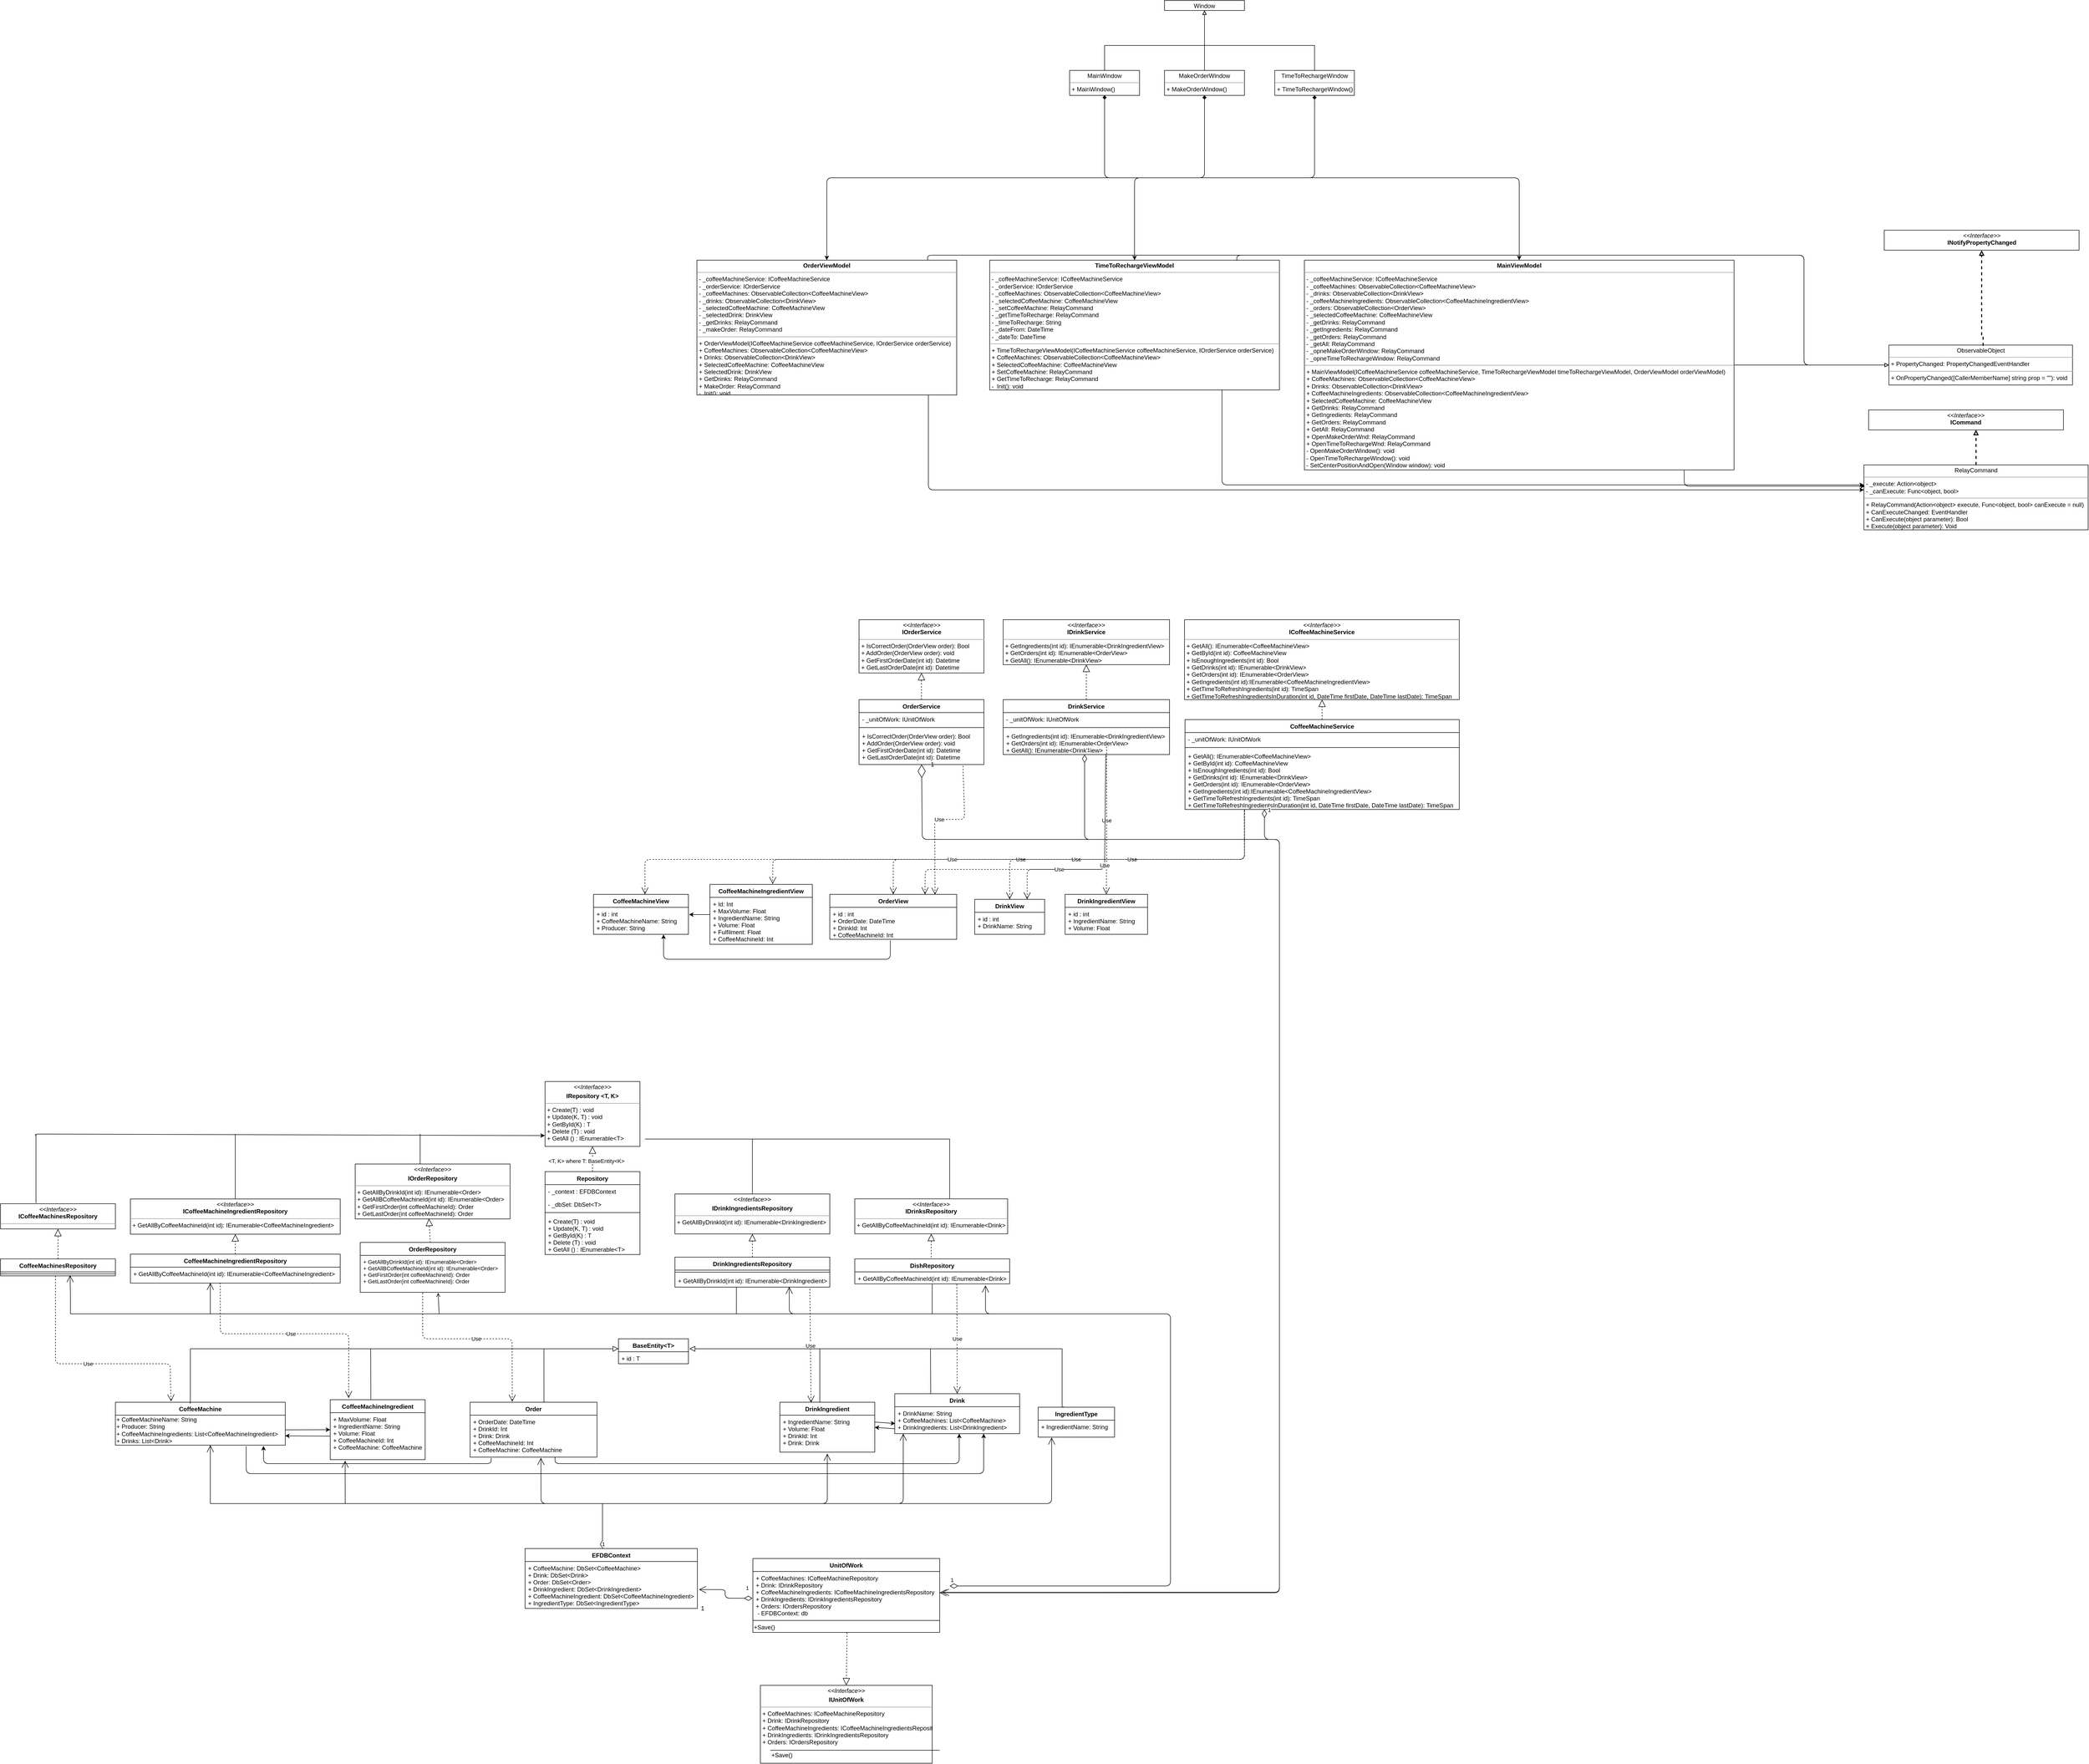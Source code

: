 <mxfile version="14.8.0" type="device" pages="2"><diagram id="64uyZ7fav34qnr2Ugodd" name="Page-1"><mxGraphModel dx="-4820" dy="5638" grid="1" gridSize="10" guides="1" tooltips="1" connect="1" arrows="1" fold="1" page="1" pageScale="1" pageWidth="827" pageHeight="1169" math="0" shadow="0"><root><mxCell id="0"/><mxCell id="1" parent="0"/><mxCell id="jGW1rqDLBnURZ_W33kcG-6" value="" style="endArrow=open;endFill=1;endSize=12;html=1;entryX=0.738;entryY=0.977;entryDx=0;entryDy=0;entryPerimeter=0;" parent="1" edge="1" target="jGW1rqDLBnURZ_W33kcG-34"><mxGeometry width="160" relative="1" as="geometry"><mxPoint x="8940" y="-1700" as="sourcePoint"/><mxPoint x="8640" y="-1748" as="targetPoint"/><Array as="points"><mxPoint x="8730" y="-1700"/><mxPoint x="8529" y="-1700"/></Array></mxGeometry></mxCell><mxCell id="jGW1rqDLBnURZ_W33kcG-7" value="DishRepository" style="swimlane;fontStyle=1;align=center;verticalAlign=top;childLayout=stackLayout;horizontal=1;startSize=26;horizontalStack=0;resizeParent=1;resizeParentMax=0;resizeLast=0;collapsible=1;marginBottom=0;" parent="1" vertex="1"><mxGeometry x="8660" y="-1810" width="310" height="50" as="geometry"/></mxCell><mxCell id="VQ_WF7HzwwcntdH4nSOu-27" value="+ GetAllByCoffeeMachineId(int id): IEnumerable&lt;Drink&gt;" style="text;strokeColor=none;fillColor=none;align=left;verticalAlign=top;spacingLeft=4;spacingRight=4;overflow=hidden;rotatable=0;points=[[0,0.5],[1,0.5]];portConstraint=eastwest;" vertex="1" parent="jGW1rqDLBnURZ_W33kcG-7"><mxGeometry y="26" width="310" height="24" as="geometry"/></mxCell><mxCell id="jGW1rqDLBnURZ_W33kcG-10" value="OrderRepository" style="swimlane;fontStyle=1;align=center;verticalAlign=top;childLayout=stackLayout;horizontal=1;startSize=26;horizontalStack=0;resizeParent=1;resizeParentMax=0;resizeLast=0;collapsible=1;marginBottom=0;" parent="1" vertex="1"><mxGeometry x="7670" y="-1843" width="290" height="100" as="geometry"/></mxCell><mxCell id="jGW1rqDLBnURZ_W33kcG-12" value="+ GetAllByDrinkId(int id): IEnumerable&lt;Order&gt;&#10;+ GetAllBCoffeeMachineId(int id): IEnumerable&lt;Order&gt;&#10;+ GetFirstOrder(int coffeeMachineId): Order&#10;+ GetLastOrder(int coffeeMachineId): Order" style="text;strokeColor=none;fillColor=none;align=left;verticalAlign=top;spacingLeft=4;spacingRight=4;overflow=hidden;rotatable=0;points=[[0,0.5],[1,0.5]];portConstraint=eastwest;fontSize=11;" parent="jGW1rqDLBnURZ_W33kcG-10" vertex="1"><mxGeometry y="26" width="290" height="74" as="geometry"/></mxCell><mxCell id="jGW1rqDLBnURZ_W33kcG-13" value="&lt;p style=&quot;margin: 0px ; margin-top: 4px ; text-align: center&quot;&gt;&lt;i&gt;&amp;lt;&amp;lt;Interface&amp;gt;&amp;gt;&lt;/i&gt;&lt;/p&gt;&lt;p style=&quot;margin: 0px ; margin-top: 4px ; text-align: center&quot;&gt;&lt;b&gt;I&lt;/b&gt;&lt;span style=&quot;font-weight: 700&quot;&gt;Order&lt;/span&gt;&lt;b&gt;Repository&lt;/b&gt;&lt;br&gt;&lt;/p&gt;&lt;hr size=&quot;1&quot;&gt;&lt;p style=&quot;margin: 0px 0px 0px 4px&quot;&gt;+ GetAllByDrinkId(int id): IEnumerable&amp;lt;Order&amp;gt;&lt;br&gt;&lt;/p&gt;&lt;p style=&quot;margin: 0px 0px 0px 4px&quot;&gt;+ GetAllBCoffeeMachineId(int id): IEnumerable&amp;lt;Order&amp;gt;&lt;br&gt;&lt;/p&gt;&lt;p style=&quot;margin: 0px 0px 0px 4px&quot;&gt;+ GetFirstOrder(int coffeeMachineId): Order&lt;br&gt;&lt;/p&gt;&lt;p style=&quot;margin: 0px 0px 0px 4px&quot;&gt;+ GetLastOrder(int coffeeMachineId): Order&lt;br&gt;&lt;/p&gt;" style="verticalAlign=top;align=left;overflow=fill;fontSize=12;fontFamily=Helvetica;html=1;" parent="1" vertex="1"><mxGeometry x="7660" y="-2000" width="310" height="110" as="geometry"/></mxCell><mxCell id="jGW1rqDLBnURZ_W33kcG-19" value="&lt;p style=&quot;margin: 0px ; margin-top: 4px ; text-align: center&quot;&gt;&lt;i&gt;&amp;lt;&amp;lt;Interface&amp;gt;&amp;gt;&lt;/i&gt;&lt;br&gt;&lt;b&gt;IDrinksRepository&lt;/b&gt;&lt;br&gt;&lt;/p&gt;&lt;hr size=&quot;1&quot;&gt;&lt;p style=&quot;margin: 0px 0px 0px 4px&quot;&gt;+ GetAllByCoffeeMachineId(int id): IEnumerable&amp;lt;Drink&amp;gt;&lt;br&gt;&lt;/p&gt;" style="verticalAlign=top;align=left;overflow=fill;fontSize=12;fontFamily=Helvetica;html=1;" parent="1" vertex="1"><mxGeometry x="8660" y="-1930.25" width="306" height="70" as="geometry"/></mxCell><mxCell id="jGW1rqDLBnURZ_W33kcG-21" value="" style="endArrow=block;dashed=1;endFill=0;endSize=12;html=1;exitX=0.484;exitY=0.003;exitDx=0;exitDy=0;entryX=0.476;entryY=0.996;entryDx=0;entryDy=0;entryPerimeter=0;exitPerimeter=0;" parent="1" source="jGW1rqDLBnURZ_W33kcG-10" target="jGW1rqDLBnURZ_W33kcG-13" edge="1"><mxGeometry width="160" relative="1" as="geometry"><mxPoint x="7810" y="-1680" as="sourcePoint"/><mxPoint x="7824" y="-1908" as="targetPoint"/></mxGeometry></mxCell><mxCell id="jGW1rqDLBnURZ_W33kcG-24" value="" style="endArrow=block;dashed=1;endFill=0;endSize=12;html=1;entryX=0.5;entryY=1;entryDx=0;entryDy=0;" parent="1" target="jGW1rqDLBnURZ_W33kcG-19" edge="1"><mxGeometry width="160" relative="1" as="geometry"><mxPoint x="8813" y="-1813" as="sourcePoint"/><mxPoint x="8714" y="-1740" as="targetPoint"/></mxGeometry></mxCell><mxCell id="jGW1rqDLBnURZ_W33kcG-31" value="&lt;p style=&quot;margin: 0px ; margin-top: 4px ; text-align: center&quot;&gt;&lt;i&gt;&amp;lt;&amp;lt;Interface&amp;gt;&amp;gt;&lt;/i&gt;&lt;/p&gt;&lt;p style=&quot;margin: 0px ; margin-top: 4px ; text-align: center&quot;&gt;&lt;span style=&quot;font-weight: 700&quot;&gt;IDrinkIngredientsRepository&lt;/span&gt;&lt;br&gt;&lt;/p&gt;&lt;hr size=&quot;1&quot;&gt;&lt;p style=&quot;margin: 0px ; margin-left: 4px&quot;&gt;&lt;/p&gt;&lt;p style=&quot;margin: 0px ; margin-left: 4px&quot;&gt;+ GetAllByDrinkId(int id): IEnumerable&amp;lt;DrinkIngredient&amp;gt;&lt;br&gt;&lt;/p&gt;" style="verticalAlign=top;align=left;overflow=fill;fontSize=12;fontFamily=Helvetica;html=1;" parent="1" vertex="1"><mxGeometry x="8300" y="-1940" width="310" height="80" as="geometry"/></mxCell><mxCell id="jGW1rqDLBnURZ_W33kcG-32" value="DrinkIngredientsRepository" style="swimlane;fontStyle=1;align=center;verticalAlign=top;childLayout=stackLayout;horizontal=1;startSize=26;horizontalStack=0;resizeParent=1;resizeParentMax=0;resizeLast=0;collapsible=1;marginBottom=0;" parent="1" vertex="1"><mxGeometry x="8300" y="-1813.5" width="310" height="60" as="geometry"/></mxCell><mxCell id="jGW1rqDLBnURZ_W33kcG-33" value="" style="line;strokeWidth=1;fillColor=none;align=left;verticalAlign=middle;spacingTop=-1;spacingLeft=3;spacingRight=3;rotatable=0;labelPosition=right;points=[];portConstraint=eastwest;" parent="jGW1rqDLBnURZ_W33kcG-32" vertex="1"><mxGeometry y="26" width="310" height="8" as="geometry"/></mxCell><mxCell id="jGW1rqDLBnURZ_W33kcG-34" value="+ GetAllByDrinkId(int id): IEnumerable&lt;DrinkIngredient&gt;" style="text;strokeColor=none;fillColor=none;align=left;verticalAlign=top;spacingLeft=4;spacingRight=4;overflow=hidden;rotatable=0;points=[[0,0.5],[1,0.5]];portConstraint=eastwest;" parent="jGW1rqDLBnURZ_W33kcG-32" vertex="1"><mxGeometry y="34" width="310" height="26" as="geometry"/></mxCell><mxCell id="jGW1rqDLBnURZ_W33kcG-35" value="" style="endArrow=block;dashed=1;endFill=0;endSize=12;html=1;exitX=0.5;exitY=0;exitDx=0;exitDy=0;entryX=0.5;entryY=1;entryDx=0;entryDy=0;" parent="1" source="jGW1rqDLBnURZ_W33kcG-32" target="jGW1rqDLBnURZ_W33kcG-31" edge="1"><mxGeometry width="160" relative="1" as="geometry"><mxPoint x="7860" y="-1660.5" as="sourcePoint"/><mxPoint x="7860" y="-1720.5" as="targetPoint"/></mxGeometry></mxCell><mxCell id="jGW1rqDLBnURZ_W33kcG-40" value="&lt;p style=&quot;margin: 0px ; margin-top: 4px ; text-align: center&quot;&gt;&lt;i&gt;&amp;lt;&amp;lt;Interface&amp;gt;&amp;gt;&lt;/i&gt;&lt;/p&gt;&lt;p style=&quot;margin: 0px ; margin-top: 4px ; text-align: center&quot;&gt;&lt;b&gt;IRepository &amp;lt;T, K&amp;gt;&lt;/b&gt;&lt;br&gt;&lt;/p&gt;&lt;hr size=&quot;1&quot;&gt;&lt;p style=&quot;margin: 0px ; margin-left: 4px&quot;&gt;&lt;/p&gt;&lt;p style=&quot;margin: 0px ; margin-left: 4px&quot;&gt;+ Create(T) : void&lt;br style=&quot;padding: 0px ; margin: 0px&quot;&gt;+ Update(&lt;span style=&quot;text-align: center&quot;&gt;K&lt;/span&gt;, T) : void&lt;br style=&quot;padding: 0px ; margin: 0px&quot;&gt;+ GetById(&lt;span style=&quot;text-align: center&quot;&gt;K&lt;/span&gt;) : T&lt;br style=&quot;padding: 0px ; margin: 0px&quot;&gt;+ Delete (T) : void&lt;br style=&quot;padding: 0px ; margin: 0px&quot;&gt;+ GetAll () : IEnumerable&amp;lt;T&amp;gt;&lt;br&gt;&lt;/p&gt;" style="verticalAlign=top;align=left;overflow=fill;fontSize=12;fontFamily=Helvetica;html=1;" parent="1" vertex="1"><mxGeometry x="8040" y="-2165.25" width="190" height="130" as="geometry"/></mxCell><mxCell id="jGW1rqDLBnURZ_W33kcG-41" value="Repository" style="swimlane;fontStyle=1;align=center;verticalAlign=top;childLayout=stackLayout;horizontal=1;startSize=26;horizontalStack=0;resizeParent=1;resizeParentMax=0;resizeLast=0;collapsible=1;marginBottom=0;" parent="1" vertex="1"><mxGeometry x="8040" y="-1984.75" width="190" height="166" as="geometry"/></mxCell><mxCell id="H8wDbcBLvfNTz0Gxa1eV-1" value="- _context : EFDBContext" style="text;strokeColor=none;fillColor=none;align=left;verticalAlign=top;spacingLeft=4;spacingRight=4;overflow=hidden;rotatable=0;points=[[0,0.5],[1,0.5]];portConstraint=eastwest;" vertex="1" parent="jGW1rqDLBnURZ_W33kcG-41"><mxGeometry y="26" width="190" height="26" as="geometry"/></mxCell><mxCell id="jGW1rqDLBnURZ_W33kcG-42" value="- _dbSet: DbSet&lt;T&gt;" style="text;strokeColor=none;fillColor=none;align=left;verticalAlign=top;spacingLeft=4;spacingRight=4;overflow=hidden;rotatable=0;points=[[0,0.5],[1,0.5]];portConstraint=eastwest;" parent="jGW1rqDLBnURZ_W33kcG-41" vertex="1"><mxGeometry y="52" width="190" height="26" as="geometry"/></mxCell><mxCell id="jGW1rqDLBnURZ_W33kcG-43" value="" style="line;strokeWidth=1;fillColor=none;align=left;verticalAlign=middle;spacingTop=-1;spacingLeft=3;spacingRight=3;rotatable=0;labelPosition=right;points=[];portConstraint=eastwest;" parent="jGW1rqDLBnURZ_W33kcG-41" vertex="1"><mxGeometry y="78" width="190" height="8" as="geometry"/></mxCell><mxCell id="jGW1rqDLBnURZ_W33kcG-44" value="+ Create(T) : void&#10;+ Update(K, T) : void&#10;+ GetById(K) : T&#10;+ Delete (T) : void&#10;+ GetAll () : IEnumerable&lt;T&gt;" style="text;strokeColor=none;fillColor=none;align=left;verticalAlign=top;spacingLeft=4;spacingRight=4;overflow=hidden;rotatable=0;points=[[0,0.5],[1,0.5]];portConstraint=eastwest;" parent="jGW1rqDLBnURZ_W33kcG-41" vertex="1"><mxGeometry y="86" width="190" height="80" as="geometry"/></mxCell><mxCell id="jGW1rqDLBnURZ_W33kcG-45" value="" style="endArrow=block;dashed=1;endFill=0;endSize=12;html=1;exitX=0.5;exitY=0;exitDx=0;exitDy=0;entryX=0.5;entryY=1;entryDx=0;entryDy=0;" parent="1" source="jGW1rqDLBnURZ_W33kcG-41" target="jGW1rqDLBnURZ_W33kcG-40" edge="1"><mxGeometry width="160" relative="1" as="geometry"><mxPoint x="7560" y="-1915.25" as="sourcePoint"/><mxPoint x="7560" y="-1975.25" as="targetPoint"/></mxGeometry></mxCell><mxCell id="jGW1rqDLBnURZ_W33kcG-46" value="&lt;span style=&quot;color: rgb(0 , 0 , 0) ; font-family: &amp;#34;helvetica&amp;#34; ; font-size: 11px ; font-style: normal ; font-weight: 400 ; letter-spacing: normal ; text-align: center ; text-indent: 0px ; text-transform: none ; word-spacing: 0px ; background-color: rgb(255 , 255 , 255) ; display: inline ; float: none&quot;&gt;&amp;lt;T, K&amp;gt; where T: BaseEntity&amp;lt;K&amp;gt;&lt;/span&gt;" style="text;whiteSpace=wrap;html=1;" parent="1" vertex="1"><mxGeometry x="8045" y="-2020" width="200" height="30" as="geometry"/></mxCell><mxCell id="jGW1rqDLBnURZ_W33kcG-48" value="" style="endArrow=none;html=1;" parent="1" edge="1"><mxGeometry width="50" height="50" relative="1" as="geometry"><mxPoint x="7480" y="-1700" as="sourcePoint"/><mxPoint x="8140" y="-1700" as="targetPoint"/></mxGeometry></mxCell><mxCell id="jGW1rqDLBnURZ_W33kcG-49" value="" style="endArrow=open;html=1;endFill=0;" parent="1" edge="1"><mxGeometry width="50" height="50" relative="1" as="geometry"><mxPoint x="7828" y="-1700" as="sourcePoint"/><mxPoint x="7826" y="-1742" as="targetPoint"/></mxGeometry></mxCell><mxCell id="jGW1rqDLBnURZ_W33kcG-52" value="" style="endArrow=none;html=1;" parent="1" edge="1"><mxGeometry width="50" height="50" relative="1" as="geometry"><mxPoint x="8135" y="-1700" as="sourcePoint"/><mxPoint x="9085" y="-1700" as="targetPoint"/></mxGeometry></mxCell><mxCell id="jGW1rqDLBnURZ_W33kcG-53" value="" style="endArrow=none;html=1;entryX=0.397;entryY=0.977;entryDx=0;entryDy=0;entryPerimeter=0;" parent="1" edge="1" target="jGW1rqDLBnURZ_W33kcG-34"><mxGeometry width="50" height="50" relative="1" as="geometry"><mxPoint x="8423" y="-1700" as="sourcePoint"/><mxPoint x="8609.5" y="-1750" as="targetPoint"/></mxGeometry></mxCell><mxCell id="jGW1rqDLBnURZ_W33kcG-54" value="" style="endArrow=none;html=1;entryX=0.5;entryY=1;entryDx=0;entryDy=0;" parent="1" target="jGW1rqDLBnURZ_W33kcG-7" edge="1"><mxGeometry width="50" height="50" relative="1" as="geometry"><mxPoint x="8815" y="-1700" as="sourcePoint"/><mxPoint x="8864.71" y="-1749.5" as="targetPoint"/></mxGeometry></mxCell><mxCell id="jGW1rqDLBnURZ_W33kcG-58" value="" style="endArrow=none;html=1;" parent="1" edge="1"><mxGeometry width="50" height="50" relative="1" as="geometry"><mxPoint x="8240" y="-2050" as="sourcePoint"/><mxPoint x="8850" y="-2050" as="targetPoint"/></mxGeometry></mxCell><mxCell id="jGW1rqDLBnURZ_W33kcG-59" value="" style="endArrow=none;html=1;entryX=0.5;entryY=0;entryDx=0;entryDy=0;" parent="1" target="jGW1rqDLBnURZ_W33kcG-31" edge="1"><mxGeometry width="50" height="50" relative="1" as="geometry"><mxPoint x="8455" y="-2050" as="sourcePoint"/><mxPoint x="8680" y="-1980" as="targetPoint"/></mxGeometry></mxCell><mxCell id="jGW1rqDLBnURZ_W33kcG-60" value="" style="endArrow=none;html=1;entryX=0.5;entryY=0;entryDx=0;entryDy=0;" parent="1" edge="1"><mxGeometry width="50" height="50" relative="1" as="geometry"><mxPoint x="8850" y="-2050.25" as="sourcePoint"/><mxPoint x="8850" y="-1930.25" as="targetPoint"/></mxGeometry></mxCell><mxCell id="jGW1rqDLBnURZ_W33kcG-62" value="" style="endArrow=classic;html=1;endFill=1;entryX=-0.002;entryY=0.833;entryDx=0;entryDy=0;entryPerimeter=0;" parent="1" edge="1" target="jGW1rqDLBnURZ_W33kcG-40"><mxGeometry width="50" height="50" relative="1" as="geometry"><mxPoint x="7020" y="-2057" as="sourcePoint"/><mxPoint x="8000.002" y="-2050" as="targetPoint"/><Array as="points"><mxPoint x="7020" y="-2060"/></Array></mxGeometry></mxCell><mxCell id="jGW1rqDLBnURZ_W33kcG-65" value="1" style="endArrow=open;html=1;endSize=12;startArrow=diamondThin;startSize=14;startFill=0;edgeStyle=orthogonalEdgeStyle;align=left;verticalAlign=bottom;entryX=0.844;entryY=1.125;entryDx=0;entryDy=0;entryPerimeter=0;" parent="1" edge="1" target="VQ_WF7HzwwcntdH4nSOu-27"><mxGeometry x="-1" y="3" relative="1" as="geometry"><mxPoint x="8850" y="-1155" as="sourcePoint"/><mxPoint x="9159.966" y="-1776" as="targetPoint"/><Array as="points"><mxPoint x="9292" y="-1155"/><mxPoint x="9292" y="-1700"/><mxPoint x="8922" y="-1700"/></Array></mxGeometry></mxCell><mxCell id="jGW1rqDLBnURZ_W33kcG-66" value="&lt;p style=&quot;margin: 0px ; margin-top: 4px ; text-align: center&quot;&gt;&lt;i&gt;&amp;lt;&amp;lt;Interface&amp;gt;&amp;gt;&lt;/i&gt;&lt;/p&gt;&lt;p style=&quot;margin: 0px ; margin-top: 4px ; text-align: center&quot;&gt;&lt;b&gt;IUnitOfWork&lt;/b&gt;&lt;/p&gt;&lt;hr size=&quot;1&quot;&gt;&lt;p style=&quot;margin: 0px ; margin-left: 4px&quot;&gt;+ CoffeeMachines:&amp;nbsp;ICoffeeMachineRepository&amp;nbsp;&amp;nbsp;&lt;br style=&quot;padding: 0px ; margin: 0px&quot;&gt;+ Drink: IDrinkRepository&lt;br style=&quot;padding: 0px ; margin: 0px&quot;&gt;+ CoffeeMachineIngredients: ICoffeeMachineIngredientsRepository&lt;br style=&quot;padding: 0px ; margin: 0px&quot;&gt;+ DrinkIngredients: IDrinkIngredientsRepository&lt;br style=&quot;padding: 0px ; margin: 0px&quot;&gt;+ Orders: IOrdersRepository&lt;br style=&quot;padding: 0px ; margin: 0px&quot;&gt;&lt;br&gt;&lt;/p&gt;" style="verticalAlign=top;align=left;overflow=fill;fontSize=12;fontFamily=Helvetica;html=1;" parent="1" vertex="1"><mxGeometry x="8471" y="-956" width="344" height="156" as="geometry"/></mxCell><mxCell id="jGW1rqDLBnURZ_W33kcG-67" value="UnitOfWork" style="swimlane;fontStyle=1;childLayout=stackLayout;horizontal=1;startSize=26;fillColor=none;horizontalStack=0;resizeParent=1;resizeParentMax=0;resizeLast=0;collapsible=1;marginBottom=0;" parent="1" vertex="1"><mxGeometry x="8456" y="-1210" width="374" height="148" as="geometry"/></mxCell><mxCell id="jGW1rqDLBnURZ_W33kcG-68" value="+ CoffeeMachines: ICoffeeMachineRepository  &#10;+ Drink: IDrinkRepository&#10;+ CoffeeMachineIngredients: ICoffeeMachineIngredientsRepository&#10;+ DrinkIngredients: IDrinkIngredientsRepository&#10;+ Orders: IOrdersRepository&#10; - EFDBContext: db&#10;" style="text;strokeColor=none;fillColor=none;align=left;verticalAlign=top;spacingLeft=4;spacingRight=4;overflow=hidden;rotatable=0;points=[[0,0.5],[1,0.5]];portConstraint=eastwest;" parent="jGW1rqDLBnURZ_W33kcG-67" vertex="1"><mxGeometry y="26" width="374" height="94" as="geometry"/></mxCell><mxCell id="b7jZCRlNKr9Z4e_AXyjJ-2" value="" style="line;strokeWidth=1;fillColor=none;align=left;verticalAlign=middle;spacingTop=-1;spacingLeft=3;spacingRight=3;rotatable=0;labelPosition=right;points=[];portConstraint=eastwest;" parent="jGW1rqDLBnURZ_W33kcG-67" vertex="1"><mxGeometry y="120" width="374" height="8" as="geometry"/></mxCell><mxCell id="b7jZCRlNKr9Z4e_AXyjJ-3" value="&lt;span&gt;+Save()&lt;/span&gt;" style="text;html=1;align=left;verticalAlign=middle;resizable=0;points=[];autosize=1;strokeColor=none;" parent="jGW1rqDLBnURZ_W33kcG-67" vertex="1"><mxGeometry y="128" width="374" height="20" as="geometry"/></mxCell><mxCell id="jGW1rqDLBnURZ_W33kcG-69" value="" style="endArrow=block;dashed=1;endFill=0;endSize=12;html=1;exitX=0.504;exitY=1.017;exitDx=0;exitDy=0;exitPerimeter=0;entryX=0.5;entryY=0;entryDx=0;entryDy=0;" parent="1" source="b7jZCRlNKr9Z4e_AXyjJ-3" target="jGW1rqDLBnURZ_W33kcG-66" edge="1"><mxGeometry width="160" relative="1" as="geometry"><mxPoint x="8561" y="-1104" as="sourcePoint"/><mxPoint x="8615" y="-984" as="targetPoint"/><Array as="points"/></mxGeometry></mxCell><mxCell id="jGW1rqDLBnURZ_W33kcG-70" value="EFDBContext" style="swimlane;fontStyle=1;childLayout=stackLayout;horizontal=1;startSize=26;fillColor=none;horizontalStack=0;resizeParent=1;resizeParentMax=0;resizeLast=0;collapsible=1;marginBottom=0;" parent="1" vertex="1"><mxGeometry x="8000" y="-1230" width="345" height="120" as="geometry"/></mxCell><mxCell id="jGW1rqDLBnURZ_W33kcG-71" value="+ CoffeeMachine: DbSet&lt;CoffeeMachine&gt; &#10;+ Drink: DbSet&lt;Drink&gt;&#10;+ Order: DbSet&lt;Order&gt;&#10;+ DrinkIngredient: DbSet&lt;DrinkIngredient&gt;&#10;+ CoffeeMachineIngredient: DbSet&lt;CoffeeMachineIngredient&gt;&#10;+ IngredientType: DbSet&lt;IngredientType&gt;" style="text;strokeColor=none;fillColor=none;align=left;verticalAlign=top;spacingLeft=4;spacingRight=4;overflow=hidden;rotatable=0;points=[[0,0.5],[1,0.5]];portConstraint=eastwest;" parent="jGW1rqDLBnURZ_W33kcG-70" vertex="1"><mxGeometry y="26" width="345" height="94" as="geometry"/></mxCell><mxCell id="jGW1rqDLBnURZ_W33kcG-72" value="1" style="endArrow=open;html=1;endSize=12;startArrow=diamondThin;startSize=14;startFill=0;edgeStyle=orthogonalEdgeStyle;align=left;verticalAlign=bottom;entryX=1.009;entryY=0.599;entryDx=0;entryDy=0;entryPerimeter=0;exitX=-0.002;exitY=0.57;exitDx=0;exitDy=0;exitPerimeter=0;" parent="1" source="jGW1rqDLBnURZ_W33kcG-68" target="jGW1rqDLBnURZ_W33kcG-71" edge="1"><mxGeometry x="-0.762" y="-12" relative="1" as="geometry"><mxPoint x="8470" y="-1109" as="sourcePoint"/><mxPoint x="8384" y="-1136" as="targetPoint"/><mxPoint as="offset"/></mxGeometry></mxCell><mxCell id="jGW1rqDLBnURZ_W33kcG-73" value="1" style="text;html=1;align=center;verticalAlign=middle;resizable=0;points=[];autosize=1;" parent="1" vertex="1"><mxGeometry x="8345" y="-1120" width="20" height="20" as="geometry"/></mxCell><mxCell id="jGW1rqDLBnURZ_W33kcG-83" value="Order" style="swimlane;fontStyle=1;childLayout=stackLayout;horizontal=1;startSize=26;fillColor=none;horizontalStack=0;resizeParent=1;resizeParentMax=0;resizeLast=0;collapsible=1;marginBottom=0;" parent="1" vertex="1"><mxGeometry x="7890" y="-1523" width="254" height="110" as="geometry"/></mxCell><mxCell id="jGW1rqDLBnURZ_W33kcG-84" value="+ OrderDate: DateTime&#10;+ DrinkId: Int&#10;+ Drink: Drink&#10;+ CoffeeMachineId: Int&#10;+ CoffeeMachine: CoffeeMachine" style="text;strokeColor=none;fillColor=none;align=left;verticalAlign=top;spacingLeft=4;spacingRight=4;overflow=hidden;rotatable=0;points=[[0,0.5],[1,0.5]];portConstraint=eastwest;" parent="jGW1rqDLBnURZ_W33kcG-83" vertex="1"><mxGeometry y="26" width="254" height="84" as="geometry"/></mxCell><mxCell id="jGW1rqDLBnURZ_W33kcG-87" value="Drink" style="swimlane;fontStyle=1;childLayout=stackLayout;horizontal=1;startSize=26;fillColor=none;horizontalStack=0;resizeParent=1;resizeParentMax=0;resizeLast=0;collapsible=1;marginBottom=0;" parent="1" vertex="1"><mxGeometry x="8740" y="-1540" width="250" height="80" as="geometry"/></mxCell><mxCell id="jGW1rqDLBnURZ_W33kcG-88" value="+ DrinkName: String&#10;+ CoffeeMachines: List&lt;CoffeeMachine&gt;&#10;+ DrinkIngredients: List&lt;DrinkIngredient&gt;" style="text;strokeColor=none;fillColor=none;align=left;verticalAlign=top;spacingLeft=4;spacingRight=4;overflow=hidden;rotatable=0;points=[[0,0.5],[1,0.5]];portConstraint=eastwest;" parent="jGW1rqDLBnURZ_W33kcG-87" vertex="1"><mxGeometry y="26" width="250" height="54" as="geometry"/></mxCell><mxCell id="jGW1rqDLBnURZ_W33kcG-91" value="IngredientType" style="swimlane;fontStyle=1;childLayout=stackLayout;horizontal=1;startSize=26;fillColor=none;horizontalStack=0;resizeParent=1;resizeParentMax=0;resizeLast=0;collapsible=1;marginBottom=0;" parent="1" vertex="1"><mxGeometry x="9027" y="-1513" width="153" height="60" as="geometry"/></mxCell><mxCell id="jGW1rqDLBnURZ_W33kcG-92" value="+ IngredientName: String" style="text;strokeColor=none;fillColor=none;align=left;verticalAlign=top;spacingLeft=4;spacingRight=4;overflow=hidden;rotatable=0;points=[[0,0.5],[1,0.5]];portConstraint=eastwest;" parent="jGW1rqDLBnURZ_W33kcG-91" vertex="1"><mxGeometry y="26" width="153" height="34" as="geometry"/></mxCell><mxCell id="jGW1rqDLBnURZ_W33kcG-93" value="DrinkIngredient" style="swimlane;fontStyle=1;childLayout=stackLayout;horizontal=1;startSize=26;fillColor=none;horizontalStack=0;resizeParent=1;resizeParentMax=0;resizeLast=0;collapsible=1;marginBottom=0;" parent="1" vertex="1"><mxGeometry x="8510" y="-1523" width="190" height="100" as="geometry"/></mxCell><mxCell id="jGW1rqDLBnURZ_W33kcG-94" value="+ IngredientName: String&#10;+ Volume: Float&#10;+ DrinkId: Int&#10;+ Drink: Drink" style="text;strokeColor=none;fillColor=none;align=left;verticalAlign=top;spacingLeft=4;spacingRight=4;overflow=hidden;rotatable=0;points=[[0,0.5],[1,0.5]];portConstraint=eastwest;" parent="jGW1rqDLBnURZ_W33kcG-93" vertex="1"><mxGeometry y="26" width="190" height="74" as="geometry"/></mxCell><mxCell id="jGW1rqDLBnURZ_W33kcG-96" value="Use" style="endArrow=open;endSize=12;dashed=1;html=1;entryX=0.5;entryY=0;entryDx=0;entryDy=0;exitX=0.659;exitY=1.021;exitDx=0;exitDy=0;exitPerimeter=0;" parent="1" target="jGW1rqDLBnURZ_W33kcG-87" edge="1" source="VQ_WF7HzwwcntdH4nSOu-27"><mxGeometry width="160" relative="1" as="geometry"><mxPoint x="8870" y="-1776" as="sourcePoint"/><mxPoint x="8868" y="-1523" as="targetPoint"/></mxGeometry></mxCell><mxCell id="jGW1rqDLBnURZ_W33kcG-97" value="Use" style="endArrow=open;endSize=12;dashed=1;html=1;entryX=0.329;entryY=0.009;entryDx=0;entryDy=0;entryPerimeter=0;exitX=0.871;exitY=1.135;exitDx=0;exitDy=0;exitPerimeter=0;" parent="1" source="jGW1rqDLBnURZ_W33kcG-34" target="jGW1rqDLBnURZ_W33kcG-93" edge="1"><mxGeometry width="160" relative="1" as="geometry"><mxPoint x="8621" y="-1750" as="sourcePoint"/><mxPoint x="8657.8" y="-1487.6" as="targetPoint"/></mxGeometry></mxCell><mxCell id="jGW1rqDLBnURZ_W33kcG-101" value="Use" style="endArrow=open;endSize=12;dashed=1;html=1;entryX=0.332;entryY=-0.01;entryDx=0;entryDy=0;entryPerimeter=0;" parent="1" target="jGW1rqDLBnURZ_W33kcG-83" edge="1"><mxGeometry width="160" relative="1" as="geometry"><mxPoint x="7795" y="-1742" as="sourcePoint"/><mxPoint x="7543" y="-1563" as="targetPoint"/><Array as="points"><mxPoint x="7795" y="-1650"/><mxPoint x="7974" y="-1650"/></Array></mxGeometry></mxCell><mxCell id="jGW1rqDLBnURZ_W33kcG-102" value="1" style="endArrow=none;html=1;endSize=12;startArrow=diamondThin;startSize=14;startFill=0;edgeStyle=orthogonalEdgeStyle;align=left;verticalAlign=bottom;exitX=0.441;exitY=0;exitDx=0;exitDy=0;exitPerimeter=0;endFill=0;" parent="1" edge="1"><mxGeometry x="-1" y="3" relative="1" as="geometry"><mxPoint x="8155.0" y="-1230" as="sourcePoint"/><mxPoint x="8155" y="-1320" as="targetPoint"/><Array as="points"><mxPoint x="8155" y="-1290"/><mxPoint x="8155" y="-1290"/></Array></mxGeometry></mxCell><mxCell id="jGW1rqDLBnURZ_W33kcG-103" value="" style="endArrow=open;endFill=1;endSize=12;html=1;entryX=0.558;entryY=1.015;entryDx=0;entryDy=0;entryPerimeter=0;" parent="1" target="jGW1rqDLBnURZ_W33kcG-84" edge="1"><mxGeometry width="160" relative="1" as="geometry"><mxPoint x="8157" y="-1320" as="sourcePoint"/><mxPoint x="7917" y="-1143" as="targetPoint"/><Array as="points"><mxPoint x="8032" y="-1320"/></Array></mxGeometry></mxCell><mxCell id="jGW1rqDLBnURZ_W33kcG-105" value="" style="endArrow=open;endFill=1;endSize=12;html=1;entryX=0.177;entryY=1.02;entryDx=0;entryDy=0;entryPerimeter=0;" parent="1" target="jGW1rqDLBnURZ_W33kcG-92" edge="1"><mxGeometry width="160" relative="1" as="geometry"><mxPoint x="8157" y="-1320" as="sourcePoint"/><mxPoint x="9067.573" y="-1343" as="targetPoint"/><Array as="points"><mxPoint x="8850" y="-1320"/><mxPoint x="9054" y="-1320"/></Array></mxGeometry></mxCell><mxCell id="jGW1rqDLBnURZ_W33kcG-106" value="" style="endArrow=open;endFill=1;endSize=12;html=1;" parent="1" edge="1"><mxGeometry width="160" relative="1" as="geometry"><mxPoint x="8687" y="-1320" as="sourcePoint"/><mxPoint x="8757" y="-1460" as="targetPoint"/><Array as="points"><mxPoint x="8757" y="-1320"/></Array></mxGeometry></mxCell><mxCell id="jGW1rqDLBnURZ_W33kcG-107" value="" style="endArrow=open;endFill=1;endSize=12;html=1;" parent="1" edge="1"><mxGeometry width="160" relative="1" as="geometry"><mxPoint x="8527" y="-1320" as="sourcePoint"/><mxPoint x="8605" y="-1420" as="targetPoint"/><Array as="points"><mxPoint x="8570" y="-1320"/><mxPoint x="8605" y="-1320"/></Array></mxGeometry></mxCell><mxCell id="jGW1rqDLBnURZ_W33kcG-118" value="BaseEntity&lt;T&gt;" style="swimlane;fontStyle=1;childLayout=stackLayout;horizontal=1;startSize=26;fillColor=none;horizontalStack=0;resizeParent=1;resizeParentMax=0;resizeLast=0;collapsible=1;marginBottom=0;" parent="1" vertex="1"><mxGeometry x="8187" y="-1650" width="140" height="50" as="geometry"/></mxCell><mxCell id="jGW1rqDLBnURZ_W33kcG-119" value="+ id : T&#10;" style="text;strokeColor=none;fillColor=none;align=left;verticalAlign=top;spacingLeft=4;spacingRight=4;overflow=hidden;rotatable=0;points=[[0,0.5],[1,0.5]];portConstraint=eastwest;" parent="jGW1rqDLBnURZ_W33kcG-118" vertex="1"><mxGeometry y="26" width="140" height="24" as="geometry"/></mxCell><mxCell id="jGW1rqDLBnURZ_W33kcG-120" style="edgeStyle=orthogonalEdgeStyle;rounded=0;orthogonalLoop=1;jettySize=auto;html=1;startArrow=none;startFill=0;endArrow=block;endFill=0;endSize=9;startSize=9;fillColor=#f8cecc;exitX=0.34;exitY=-0.007;exitDx=0;exitDy=0;exitPerimeter=0;" parent="1" source="jGW1rqDLBnURZ_W33kcG-91" edge="1"><mxGeometry relative="1" as="geometry"><mxPoint x="8379.75" y="-1737.43" as="sourcePoint"/><mxPoint x="8329" y="-1630" as="targetPoint"/><Array as="points"><mxPoint x="9075" y="-1513"/><mxPoint x="9075" y="-1630"/><mxPoint x="8329" y="-1630"/></Array></mxGeometry></mxCell><mxCell id="jGW1rqDLBnURZ_W33kcG-122" style="edgeStyle=orthogonalEdgeStyle;rounded=0;orthogonalLoop=1;jettySize=auto;html=1;startArrow=none;startFill=0;endArrow=block;endFill=0;endSize=9;startSize=9;fillColor=#f8cecc;exitX=0.582;exitY=0.001;exitDx=0;exitDy=0;exitPerimeter=0;" parent="1" target="jGW1rqDLBnURZ_W33kcG-118" edge="1" source="jGW1rqDLBnURZ_W33kcG-83"><mxGeometry relative="1" as="geometry"><mxPoint x="7649.89" y="-1563" as="sourcePoint"/><mxPoint x="8150" y="-1630" as="targetPoint"/><Array as="points"><mxPoint x="8038" y="-1630"/></Array></mxGeometry></mxCell><mxCell id="jGW1rqDLBnURZ_W33kcG-125" value="" style="endArrow=none;html=1;" parent="1" edge="1"><mxGeometry width="50" height="50" relative="1" as="geometry"><mxPoint x="8590" y="-1523" as="sourcePoint"/><mxPoint x="8590" y="-1630" as="targetPoint"/></mxGeometry></mxCell><mxCell id="jGW1rqDLBnURZ_W33kcG-134" value="DrinkService" style="swimlane;fontStyle=1;align=center;verticalAlign=top;childLayout=stackLayout;horizontal=1;startSize=26;horizontalStack=0;resizeParent=1;resizeParentMax=0;resizeLast=0;collapsible=1;marginBottom=0;" parent="1" vertex="1"><mxGeometry x="8957" y="-2930" width="333" height="110" as="geometry"/></mxCell><mxCell id="jGW1rqDLBnURZ_W33kcG-135" value="- _unitOfWork: IUnitOfWork" style="text;strokeColor=none;fillColor=none;align=left;verticalAlign=top;spacingLeft=4;spacingRight=4;overflow=hidden;rotatable=0;points=[[0,0.5],[1,0.5]];portConstraint=eastwest;" parent="jGW1rqDLBnURZ_W33kcG-134" vertex="1"><mxGeometry y="26" width="333" height="26" as="geometry"/></mxCell><mxCell id="jGW1rqDLBnURZ_W33kcG-136" value="" style="line;strokeWidth=1;fillColor=none;align=left;verticalAlign=middle;spacingTop=-1;spacingLeft=3;spacingRight=3;rotatable=0;labelPosition=right;points=[];portConstraint=eastwest;" parent="jGW1rqDLBnURZ_W33kcG-134" vertex="1"><mxGeometry y="52" width="333" height="8" as="geometry"/></mxCell><mxCell id="jGW1rqDLBnURZ_W33kcG-137" value="+ GetIngredients(int id): IEnumerable&lt;DrinkIngredientView&gt; &#10;+ GetOrders(int id): IEnumerable&lt;OrderView&gt; &#10;+ GetAll(): IEnumerable&lt;DrinkView&gt; " style="text;strokeColor=none;fillColor=none;align=left;verticalAlign=top;spacingLeft=4;spacingRight=4;overflow=hidden;rotatable=0;points=[[0,0.5],[1,0.5]];portConstraint=eastwest;" parent="jGW1rqDLBnURZ_W33kcG-134" vertex="1"><mxGeometry y="60" width="333" height="50" as="geometry"/></mxCell><mxCell id="jGW1rqDLBnURZ_W33kcG-138" value="&lt;p style=&quot;margin: 0px ; margin-top: 4px ; text-align: center&quot;&gt;&lt;i&gt;&amp;lt;&amp;lt;Interface&amp;gt;&amp;gt;&lt;/i&gt;&lt;br&gt;&lt;span style=&quot;font-weight: 700&quot;&gt;IDrinkService&lt;/span&gt;&lt;br&gt;&lt;/p&gt;&lt;hr size=&quot;1&quot;&gt;&lt;p style=&quot;margin: 0px 0px 0px 4px&quot;&gt;+ GetIngredients(int id):&amp;nbsp;IEnumerable&amp;lt;DrinkIngredientView&amp;gt;&amp;nbsp;&lt;br style=&quot;padding: 0px ; margin: 0px&quot;&gt;+ GetOrders(int id):&amp;nbsp;IEnumerable&amp;lt;OrderView&amp;gt;&amp;nbsp;&lt;br style=&quot;padding: 0px ; margin: 0px&quot;&gt;+ GetAll():&amp;nbsp;IEnumerable&amp;lt;DrinkView&amp;gt;&amp;nbsp;&lt;br&gt;&lt;/p&gt;&lt;p style=&quot;margin: 0px 0px 0px 4px&quot;&gt;&lt;br&gt;&lt;/p&gt;" style="verticalAlign=top;align=left;overflow=fill;fontSize=12;fontFamily=Helvetica;html=1;" parent="1" vertex="1"><mxGeometry x="8957" y="-3090" width="333" height="90" as="geometry"/></mxCell><mxCell id="jGW1rqDLBnURZ_W33kcG-139" value="" style="endArrow=block;dashed=1;endFill=0;endSize=12;html=1;exitX=0.5;exitY=0;exitDx=0;exitDy=0;entryX=0.5;entryY=1;entryDx=0;entryDy=0;" parent="1" source="jGW1rqDLBnURZ_W33kcG-134" target="jGW1rqDLBnURZ_W33kcG-138" edge="1"><mxGeometry width="160" relative="1" as="geometry"><mxPoint x="9037" y="-2886.79" as="sourcePoint"/><mxPoint x="9037" y="-2946.79" as="targetPoint"/></mxGeometry></mxCell><mxCell id="jGW1rqDLBnURZ_W33kcG-146" value="CoffeeMachineService" style="swimlane;fontStyle=1;align=center;verticalAlign=top;childLayout=stackLayout;horizontal=1;startSize=26;horizontalStack=0;resizeParent=1;resizeParentMax=0;resizeLast=0;collapsible=1;marginBottom=0;" parent="1" vertex="1"><mxGeometry x="9321" y="-2890" width="549" height="180" as="geometry"/></mxCell><mxCell id="jGW1rqDLBnURZ_W33kcG-147" value="- _unitOfWork: IUnitOfWork" style="text;strokeColor=none;fillColor=none;align=left;verticalAlign=top;spacingLeft=4;spacingRight=4;overflow=hidden;rotatable=0;points=[[0,0.5],[1,0.5]];portConstraint=eastwest;" parent="jGW1rqDLBnURZ_W33kcG-146" vertex="1"><mxGeometry y="26" width="549" height="26" as="geometry"/></mxCell><mxCell id="jGW1rqDLBnURZ_W33kcG-148" value="" style="line;strokeWidth=1;fillColor=none;align=left;verticalAlign=middle;spacingTop=-1;spacingLeft=3;spacingRight=3;rotatable=0;labelPosition=right;points=[];portConstraint=eastwest;" parent="jGW1rqDLBnURZ_W33kcG-146" vertex="1"><mxGeometry y="52" width="549" height="8" as="geometry"/></mxCell><mxCell id="jGW1rqDLBnURZ_W33kcG-149" value="+ GetAll(): IEnumerable&lt;CoffeeMachineView&gt;&#10;+ GetById(int id): CoffeeMachineView&#10;+ IsEnoughIngredients(int id): Bool&#10;+ GetDrinks(int id): IEnumerable&lt;DrinkView&gt; &#10;+ GetOrders(int id): IEnumerable&lt;OrderView&gt;&#10;+ GetIngredients(int id):IEnumerable&lt;CoffeeMachineIngredientView&gt; &#10;+ GetTimeToRefreshIngredients(int id): TimeSpan&#10;+ GetTimeToRefreshIngredientsInDuration(int id, DateTime firstDate, DateTime lastDate): TimeSpan" style="text;strokeColor=none;fillColor=none;align=left;verticalAlign=top;spacingLeft=4;spacingRight=4;overflow=hidden;rotatable=0;points=[[0,0.5],[1,0.5]];portConstraint=eastwest;" parent="jGW1rqDLBnURZ_W33kcG-146" vertex="1"><mxGeometry y="60" width="549" height="120" as="geometry"/></mxCell><mxCell id="jGW1rqDLBnURZ_W33kcG-150" value="&lt;p style=&quot;margin: 0px ; margin-top: 4px ; text-align: center&quot;&gt;&lt;i&gt;&amp;lt;&amp;lt;Interface&amp;gt;&amp;gt;&lt;/i&gt;&lt;br&gt;&lt;span style=&quot;font-weight: 700&quot;&gt;ICoffeeMachineService&lt;/span&gt;&lt;br&gt;&lt;/p&gt;&lt;hr size=&quot;1&quot;&gt;&lt;p style=&quot;margin: 0px 0px 0px 4px&quot;&gt;+ GetAll(): IEnumerable&amp;lt;CoffeeMachineView&amp;gt;&lt;br style=&quot;padding: 0px ; margin: 0px&quot;&gt;+ GetById(int id): CoffeeMachineView&lt;br style=&quot;padding: 0px ; margin: 0px&quot;&gt;+&amp;nbsp;IsEnoughIngredients(int id): Bool&lt;br style=&quot;padding: 0px ; margin: 0px&quot;&gt;+ GetDrinks(int id):&amp;nbsp;IEnumerable&amp;lt;DrinkView&amp;gt;&amp;nbsp;&lt;br style=&quot;padding: 0px ; margin: 0px&quot;&gt;+ GetOrders(int id):&amp;nbsp;IEnumerable&amp;lt;OrderView&amp;gt;&lt;br style=&quot;padding: 0px ; margin: 0px&quot;&gt;+ GetIngredients(int id):IEnumerable&amp;lt;CoffeeMachineIngredientView&amp;gt;&amp;nbsp;&lt;br style=&quot;padding: 0px ; margin: 0px&quot;&gt;+&amp;nbsp;GetTimeToRefreshIngredients(int id): TimeSpan&lt;br style=&quot;padding: 0px ; margin: 0px&quot;&gt;+&amp;nbsp;GetTimeToRefreshIngredientsInDuration(int id, DateTime firstDate, DateTime lastDate): TimeSpan&lt;br&gt;&lt;/p&gt;" style="verticalAlign=top;align=left;overflow=fill;fontSize=12;fontFamily=Helvetica;html=1;" parent="1" vertex="1"><mxGeometry x="9320" y="-3090" width="550" height="160" as="geometry"/></mxCell><mxCell id="jGW1rqDLBnURZ_W33kcG-151" value="" style="endArrow=block;dashed=1;endFill=0;endSize=12;html=1;exitX=0.5;exitY=0;exitDx=0;exitDy=0;" parent="1" source="jGW1rqDLBnURZ_W33kcG-146" target="jGW1rqDLBnURZ_W33kcG-150" edge="1"><mxGeometry width="160" relative="1" as="geometry"><mxPoint x="9267" y="-2806.79" as="sourcePoint"/><mxPoint x="9267" y="-2866.79" as="targetPoint"/></mxGeometry></mxCell><mxCell id="jGW1rqDLBnURZ_W33kcG-154" value="OrderView" style="swimlane;fontStyle=1;childLayout=stackLayout;horizontal=1;startSize=26;fillColor=none;horizontalStack=0;resizeParent=1;resizeParentMax=0;resizeLast=0;collapsible=1;marginBottom=0;" parent="1" vertex="1"><mxGeometry x="8610" y="-2540" width="254" height="90" as="geometry"/></mxCell><mxCell id="jGW1rqDLBnURZ_W33kcG-155" value="+ id : int&#10;+ OrderDate: DateTime&#10;+ DrinkId: Int&#10;+ CoffeeMachineId: Int" style="text;strokeColor=none;fillColor=none;align=left;verticalAlign=top;spacingLeft=4;spacingRight=4;overflow=hidden;rotatable=0;points=[[0,0.5],[1,0.5]];portConstraint=eastwest;" parent="jGW1rqDLBnURZ_W33kcG-154" vertex="1"><mxGeometry y="26" width="254" height="64" as="geometry"/></mxCell><mxCell id="jGW1rqDLBnURZ_W33kcG-156" value="DrinkView" style="swimlane;fontStyle=1;childLayout=stackLayout;horizontal=1;startSize=26;fillColor=none;horizontalStack=0;resizeParent=1;resizeParentMax=0;resizeLast=0;collapsible=1;marginBottom=0;" parent="1" vertex="1"><mxGeometry x="8900" y="-2530" width="140" height="70" as="geometry"/></mxCell><mxCell id="jGW1rqDLBnURZ_W33kcG-157" value="+ id : int&#10;+ DrinkName: String" style="text;strokeColor=none;fillColor=none;align=left;verticalAlign=top;spacingLeft=4;spacingRight=4;overflow=hidden;rotatable=0;points=[[0,0.5],[1,0.5]];portConstraint=eastwest;" parent="jGW1rqDLBnURZ_W33kcG-156" vertex="1"><mxGeometry y="26" width="140" height="44" as="geometry"/></mxCell><mxCell id="jGW1rqDLBnURZ_W33kcG-160" value="DrinkIngredientView" style="swimlane;fontStyle=1;childLayout=stackLayout;horizontal=1;startSize=26;fillColor=none;horizontalStack=0;resizeParent=1;resizeParentMax=0;resizeLast=0;collapsible=1;marginBottom=0;" parent="1" vertex="1"><mxGeometry x="9081" y="-2540" width="165" height="80" as="geometry"/></mxCell><mxCell id="jGW1rqDLBnURZ_W33kcG-161" value="+ id : int&#10;+ IngredientName: String&#10;+ Volume: Float&#10;" style="text;strokeColor=none;fillColor=none;align=left;verticalAlign=top;spacingLeft=4;spacingRight=4;overflow=hidden;rotatable=0;points=[[0,0.5],[1,0.5]];portConstraint=eastwest;" parent="jGW1rqDLBnURZ_W33kcG-160" vertex="1"><mxGeometry y="26" width="165" height="54" as="geometry"/></mxCell><mxCell id="jGW1rqDLBnURZ_W33kcG-164" value="Use" style="endArrow=open;endSize=12;dashed=1;html=1;entryX=0.613;entryY=-0.005;entryDx=0;entryDy=0;exitX=0.216;exitY=1.02;exitDx=0;exitDy=0;exitPerimeter=0;entryPerimeter=0;" parent="1" target="P9h7ug-IvuVYtl3WkddP-33" edge="1" source="jGW1rqDLBnURZ_W33kcG-149"><mxGeometry width="160" relative="1" as="geometry"><mxPoint x="9281.2" y="-2668.19" as="sourcePoint"/><mxPoint x="9282" y="-2532.79" as="targetPoint"/><Array as="points"><mxPoint x="9440" y="-2610"/><mxPoint x="8660" y="-2610"/><mxPoint x="8496" y="-2610"/></Array></mxGeometry></mxCell><mxCell id="jGW1rqDLBnURZ_W33kcG-175" value="1" style="endArrow=open;html=1;endSize=12;startArrow=diamondThin;startSize=14;startFill=0;edgeStyle=orthogonalEdgeStyle;align=left;verticalAlign=bottom;entryX=0.999;entryY=0.452;entryDx=0;entryDy=0;entryPerimeter=0;" parent="1" source="jGW1rqDLBnURZ_W33kcG-137" target="jGW1rqDLBnURZ_W33kcG-68" edge="1"><mxGeometry x="-1" y="3" relative="1" as="geometry"><mxPoint x="9370" y="-2560" as="sourcePoint"/><mxPoint x="8950" y="-1020" as="targetPoint"/><Array as="points"><mxPoint x="9120" y="-2650"/><mxPoint x="9510" y="-2650"/><mxPoint x="9510" y="-1141"/></Array></mxGeometry></mxCell><mxCell id="jGW1rqDLBnURZ_W33kcG-176" value="1" style="endArrow=open;html=1;endSize=12;startArrow=diamondThin;startSize=14;startFill=0;edgeStyle=orthogonalEdgeStyle;align=left;verticalAlign=bottom;entryX=1.012;entryY=0.445;entryDx=0;entryDy=0;entryPerimeter=0;" parent="1" target="jGW1rqDLBnURZ_W33kcG-68" edge="1"><mxGeometry x="-0.991" y="5" relative="1" as="geometry"><mxPoint x="9480" y="-2710" as="sourcePoint"/><mxPoint x="8820" y="-1120" as="targetPoint"/><Array as="points"><mxPoint x="9480" y="-2650"/><mxPoint x="9510" y="-2650"/><mxPoint x="9510" y="-1142"/></Array><mxPoint as="offset"/></mxGeometry></mxCell><mxCell id="P9h7ug-IvuVYtl3WkddP-3" value="CoffeeMachine" style="swimlane;fontStyle=1;childLayout=stackLayout;horizontal=1;startSize=26;fillColor=none;horizontalStack=0;resizeParent=1;resizeParentMax=0;resizeLast=0;collapsible=1;marginBottom=0;" parent="1" vertex="1"><mxGeometry x="7180" y="-1523" width="340" height="86" as="geometry"/></mxCell><mxCell id="P9h7ug-IvuVYtl3WkddP-21" value="+ CoffeeMachineName: String&lt;br&gt;+ Producer: String&lt;br&gt;+ CoffeeMachineIngredients: List&amp;lt;CoffeeMachineIngredient&amp;gt;&lt;br&gt;+ Drinks: List&amp;lt;Drink&amp;gt;&lt;span&gt;&lt;br&gt;&lt;/span&gt;" style="text;html=1;align=left;verticalAlign=middle;resizable=0;points=[];autosize=1;strokeColor=none;" parent="P9h7ug-IvuVYtl3WkddP-3" vertex="1"><mxGeometry y="26" width="340" height="60" as="geometry"/></mxCell><mxCell id="P9h7ug-IvuVYtl3WkddP-5" value="CoffeeMachineIngredient" style="swimlane;fontStyle=1;childLayout=stackLayout;horizontal=1;startSize=26;fillColor=none;horizontalStack=0;resizeParent=1;resizeParentMax=0;resizeLast=0;collapsible=1;marginBottom=0;" parent="1" vertex="1"><mxGeometry x="7610" y="-1528" width="190" height="120" as="geometry"/></mxCell><mxCell id="P9h7ug-IvuVYtl3WkddP-6" value="+ MaxVolume: Float&#10;+ IngredientName: String&#10;+ Volume: Float&#10;+ CoffeeMachineId: Int&#10;+ CoffeeMachine: CoffeeMachine" style="text;strokeColor=none;fillColor=none;align=left;verticalAlign=top;spacingLeft=4;spacingRight=4;overflow=hidden;rotatable=0;points=[[0,0.5],[1,0.5]];portConstraint=eastwest;" parent="P9h7ug-IvuVYtl3WkddP-5" vertex="1"><mxGeometry y="26" width="190" height="94" as="geometry"/></mxCell><mxCell id="P9h7ug-IvuVYtl3WkddP-29" value="CoffeeMachineView" style="swimlane;fontStyle=1;childLayout=stackLayout;horizontal=1;startSize=26;fillColor=none;horizontalStack=0;resizeParent=1;resizeParentMax=0;resizeLast=0;collapsible=1;marginBottom=0;" parent="1" vertex="1"><mxGeometry x="8137" y="-2540" width="190" height="80" as="geometry"/></mxCell><mxCell id="P9h7ug-IvuVYtl3WkddP-30" value="+ id : int&#10;+ CoffeeMachineName: String&#10;+ Producer: String" style="text;strokeColor=none;fillColor=none;align=left;verticalAlign=top;spacingLeft=4;spacingRight=4;overflow=hidden;rotatable=0;points=[[0,0.5],[1,0.5]];portConstraint=eastwest;" parent="P9h7ug-IvuVYtl3WkddP-29" vertex="1"><mxGeometry y="26" width="190" height="54" as="geometry"/></mxCell><mxCell id="P9h7ug-IvuVYtl3WkddP-33" value="CoffeeMachineIngredientView" style="swimlane;fontStyle=1;childLayout=stackLayout;horizontal=1;startSize=26;fillColor=none;horizontalStack=0;resizeParent=1;resizeParentMax=0;resizeLast=0;collapsible=1;marginBottom=0;" parent="1" vertex="1"><mxGeometry x="8370" y="-2560" width="205" height="120" as="geometry"/></mxCell><mxCell id="P9h7ug-IvuVYtl3WkddP-34" value="+ Id: Int&#10;+ MaxVolume: Float&#10;+ IngredientName: String&#10;+ Volume: Float&#10;+ Fulfilment: Float&#10;+ CoffeeMachineId: Int" style="text;strokeColor=none;fillColor=none;align=left;verticalAlign=top;spacingLeft=4;spacingRight=4;overflow=hidden;rotatable=0;points=[[0,0.5],[1,0.5]];portConstraint=eastwest;" parent="P9h7ug-IvuVYtl3WkddP-33" vertex="1"><mxGeometry y="26" width="205" height="94" as="geometry"/></mxCell><mxCell id="P9h7ug-IvuVYtl3WkddP-52" value="" style="endArrow=open;endFill=1;endSize=12;html=1;" parent="1" edge="1"><mxGeometry width="160" relative="1" as="geometry"><mxPoint x="7370" y="-1320" as="sourcePoint"/><mxPoint x="7370" y="-1437" as="targetPoint"/><Array as="points"><mxPoint x="7370" y="-1372"/></Array></mxGeometry></mxCell><mxCell id="P9h7ug-IvuVYtl3WkddP-53" value="" style="endArrow=open;endFill=1;endSize=12;html=1;entryX=0.157;entryY=1.023;entryDx=0;entryDy=0;entryPerimeter=0;" parent="1" edge="1" target="P9h7ug-IvuVYtl3WkddP-6"><mxGeometry width="160" relative="1" as="geometry"><mxPoint x="7640" y="-1320" as="sourcePoint"/><mxPoint x="7400" y="-1424.79" as="targetPoint"/></mxGeometry></mxCell><mxCell id="P9h7ug-IvuVYtl3WkddP-58" value="CoffeeMachinesRepository" style="swimlane;fontStyle=1;align=center;verticalAlign=top;childLayout=stackLayout;horizontal=1;startSize=26;horizontalStack=0;resizeParent=1;resizeParentMax=0;resizeLast=0;collapsible=1;marginBottom=0;" parent="1" vertex="1"><mxGeometry x="6950" y="-1810" width="230" height="34" as="geometry"/></mxCell><mxCell id="P9h7ug-IvuVYtl3WkddP-59" value="" style="line;strokeWidth=1;fillColor=none;align=left;verticalAlign=middle;spacingTop=-1;spacingLeft=3;spacingRight=3;rotatable=0;labelPosition=right;points=[];portConstraint=eastwest;" parent="P9h7ug-IvuVYtl3WkddP-58" vertex="1"><mxGeometry y="26" width="230" height="8" as="geometry"/></mxCell><mxCell id="P9h7ug-IvuVYtl3WkddP-61" value="&lt;p style=&quot;margin: 0px ; margin-top: 4px ; text-align: center&quot;&gt;&lt;i&gt;&amp;lt;&amp;lt;Interface&amp;gt;&amp;gt;&lt;/i&gt;&lt;br&gt;&lt;b&gt;ICoffeeMachinesRepository&lt;/b&gt;&lt;br&gt;&lt;/p&gt;&lt;hr size=&quot;1&quot;&gt;&lt;p style=&quot;margin: 0px ; margin-left: 4px&quot;&gt;&lt;br&gt;&lt;/p&gt;&lt;p style=&quot;margin: 0px ; margin-left: 4px&quot;&gt;&lt;br&gt;&lt;/p&gt;" style="verticalAlign=top;align=left;overflow=fill;fontSize=12;fontFamily=Helvetica;html=1;" parent="1" vertex="1"><mxGeometry x="6950" y="-1920.5" width="230" height="50.5" as="geometry"/></mxCell><mxCell id="P9h7ug-IvuVYtl3WkddP-62" value="&lt;p style=&quot;margin: 0px ; margin-top: 4px ; text-align: center&quot;&gt;&lt;i&gt;&amp;lt;&amp;lt;Interface&amp;gt;&amp;gt;&lt;/i&gt;&lt;br&gt;&lt;b&gt;I&lt;/b&gt;&lt;span style=&quot;font-weight: 700&quot;&gt;CoffeeMachineIngredient&lt;/span&gt;&lt;b&gt;Repository&lt;/b&gt;&lt;br&gt;&lt;/p&gt;&lt;hr size=&quot;1&quot;&gt;&lt;p style=&quot;margin: 0px 0px 0px 4px&quot;&gt;+ GetAllByCoffeeMachineId(int id): IEnumerable&amp;lt;CoffeeMachineIngredient&amp;gt;&lt;br&gt;&lt;/p&gt;" style="verticalAlign=top;align=left;overflow=fill;fontSize=12;fontFamily=Helvetica;html=1;" parent="1" vertex="1"><mxGeometry x="7210" y="-1930" width="420" height="70.5" as="geometry"/></mxCell><mxCell id="P9h7ug-IvuVYtl3WkddP-63" value="" style="endArrow=block;dashed=1;endFill=0;endSize=12;html=1;exitX=0.5;exitY=0;exitDx=0;exitDy=0;" parent="1" source="P9h7ug-IvuVYtl3WkddP-58" target="P9h7ug-IvuVYtl3WkddP-61" edge="1"><mxGeometry width="160" relative="1" as="geometry"><mxPoint x="7340" y="-1630.5" as="sourcePoint"/><mxPoint x="7500" y="-1630.5" as="targetPoint"/></mxGeometry></mxCell><mxCell id="P9h7ug-IvuVYtl3WkddP-65" value="CoffeeMachineIngredientRepository&#10;" style="swimlane;fontStyle=1;align=center;verticalAlign=top;childLayout=stackLayout;horizontal=1;startSize=26;horizontalStack=0;resizeParent=1;resizeParentMax=0;resizeLast=0;collapsible=1;marginBottom=0;" parent="1" vertex="1"><mxGeometry x="7210" y="-1819.5" width="420" height="58" as="geometry"/></mxCell><mxCell id="VQ_WF7HzwwcntdH4nSOu-21" value="+ GetAllByCoffeeMachineId(int id): IEnumerable&lt;CoffeeMachineIngredient&gt;" style="text;strokeColor=none;fillColor=none;align=left;verticalAlign=top;spacingLeft=4;spacingRight=4;overflow=hidden;rotatable=0;points=[[0,0.5],[1,0.5]];portConstraint=eastwest;" vertex="1" parent="P9h7ug-IvuVYtl3WkddP-65"><mxGeometry y="26" width="420" height="32" as="geometry"/></mxCell><mxCell id="P9h7ug-IvuVYtl3WkddP-67" value="" style="endArrow=block;dashed=1;endFill=0;endSize=12;html=1;exitX=0.5;exitY=0;exitDx=0;exitDy=0;entryX=0.5;entryY=1;entryDx=0;entryDy=0;" parent="1" source="P9h7ug-IvuVYtl3WkddP-65" target="P9h7ug-IvuVYtl3WkddP-62" edge="1"><mxGeometry width="160" relative="1" as="geometry"><mxPoint x="7130" y="-1670" as="sourcePoint"/><mxPoint x="7130" y="-1730" as="targetPoint"/></mxGeometry></mxCell><mxCell id="P9h7ug-IvuVYtl3WkddP-69" value="" style="endArrow=none;endFill=0;endSize=12;html=1;" parent="1" edge="1"><mxGeometry width="160" relative="1" as="geometry"><mxPoint x="7480" y="-1700" as="sourcePoint"/><mxPoint x="7090" y="-1700" as="targetPoint"/><Array as="points"/></mxGeometry></mxCell><mxCell id="P9h7ug-IvuVYtl3WkddP-70" value="" style="endArrow=open;endFill=1;endSize=12;html=1;entryX=0.605;entryY=0.83;entryDx=0;entryDy=0;entryPerimeter=0;" parent="1" target="P9h7ug-IvuVYtl3WkddP-59" edge="1"><mxGeometry width="160" relative="1" as="geometry"><mxPoint x="7090" y="-1700" as="sourcePoint"/><mxPoint x="7090" y="-1766" as="targetPoint"/><Array as="points"><mxPoint x="7090" y="-1740"/></Array></mxGeometry></mxCell><mxCell id="P9h7ug-IvuVYtl3WkddP-72" value="" style="endArrow=open;endFill=1;endSize=12;html=1;entryX=0.381;entryY=0.984;entryDx=0;entryDy=0;entryPerimeter=0;" parent="1" target="VQ_WF7HzwwcntdH4nSOu-21" edge="1"><mxGeometry width="160" relative="1" as="geometry"><mxPoint x="7370" y="-1700" as="sourcePoint"/><mxPoint x="7362.25" y="-1762.016" as="targetPoint"/></mxGeometry></mxCell><mxCell id="P9h7ug-IvuVYtl3WkddP-73" value="Use" style="endArrow=open;endSize=12;dashed=1;html=1;entryX=0.194;entryY=-0.027;entryDx=0;entryDy=0;entryPerimeter=0;exitX=0.374;exitY=0.926;exitDx=0;exitDy=0;exitPerimeter=0;" parent="1" target="P9h7ug-IvuVYtl3WkddP-5" edge="1"><mxGeometry width="160" relative="1" as="geometry"><mxPoint x="7388.5" y="-1762.016" as="sourcePoint"/><mxPoint x="7259.442" y="-1579.54" as="targetPoint"/><Array as="points"><mxPoint x="7390" y="-1760"/><mxPoint x="7390" y="-1660"/><mxPoint x="7647" y="-1660"/></Array></mxGeometry></mxCell><mxCell id="P9h7ug-IvuVYtl3WkddP-74" value="Use" style="endArrow=open;endSize=12;dashed=1;html=1;entryX=0.328;entryY=-0.018;entryDx=0;entryDy=0;entryPerimeter=0;" parent="1" target="P9h7ug-IvuVYtl3WkddP-3" edge="1"><mxGeometry width="160" relative="1" as="geometry"><mxPoint x="7060" y="-1776" as="sourcePoint"/><mxPoint x="7558" y="-1561" as="targetPoint"/><Array as="points"><mxPoint x="7060" y="-1600"/><mxPoint x="7290" y="-1600"/><mxPoint x="7290" y="-1570"/></Array></mxGeometry></mxCell><mxCell id="P9h7ug-IvuVYtl3WkddP-76" value="" style="endArrow=none;html=1;entryX=0.5;entryY=0;entryDx=0;entryDy=0;" parent="1" target="P9h7ug-IvuVYtl3WkddP-62" edge="1"><mxGeometry width="50" height="50" relative="1" as="geometry"><mxPoint x="7420" y="-2060" as="sourcePoint"/><mxPoint x="7124" y="-1920" as="targetPoint"/></mxGeometry></mxCell><mxCell id="P9h7ug-IvuVYtl3WkddP-77" value="" style="endArrow=none;html=1;" parent="1" edge="1"><mxGeometry width="50" height="50" relative="1" as="geometry"><mxPoint x="7021" y="-2060" as="sourcePoint"/><mxPoint x="7021" y="-1922" as="targetPoint"/></mxGeometry></mxCell><mxCell id="P9h7ug-IvuVYtl3WkddP-79" value="" style="endArrow=none;html=1;" parent="1" edge="1"><mxGeometry width="50" height="50" relative="1" as="geometry"><mxPoint x="7330" y="-1630" as="sourcePoint"/><mxPoint x="8100" y="-1630" as="targetPoint"/></mxGeometry></mxCell><mxCell id="P9h7ug-IvuVYtl3WkddP-82" value="" style="endArrow=none;html=1;exitX=0.428;exitY=-0.006;exitDx=0;exitDy=0;exitPerimeter=0;" parent="1" edge="1" source="P9h7ug-IvuVYtl3WkddP-5"><mxGeometry width="50" height="50" relative="1" as="geometry"><mxPoint x="7569.58" y="-1564.79" as="sourcePoint"/><mxPoint x="7691" y="-1630" as="targetPoint"/><Array as="points"/></mxGeometry></mxCell><mxCell id="P9h7ug-IvuVYtl3WkddP-83" value="" style="endArrow=none;html=1;" parent="1" edge="1"><mxGeometry width="50" height="50" relative="1" as="geometry"><mxPoint x="7330" y="-1520" as="sourcePoint"/><mxPoint x="7330" y="-1630" as="targetPoint"/><Array as="points"><mxPoint x="7330" y="-1590"/></Array></mxGeometry></mxCell><mxCell id="P9h7ug-IvuVYtl3WkddP-85" value="OrderService" style="swimlane;fontStyle=1;align=center;verticalAlign=top;childLayout=stackLayout;horizontal=1;startSize=26;horizontalStack=0;resizeParent=1;resizeParentMax=0;resizeLast=0;collapsible=1;marginBottom=0;" parent="1" vertex="1"><mxGeometry x="8668.5" y="-2930" width="250" height="130" as="geometry"/></mxCell><mxCell id="P9h7ug-IvuVYtl3WkddP-86" value="- _unitOfWork: IUnitOfWork" style="text;strokeColor=none;fillColor=none;align=left;verticalAlign=top;spacingLeft=4;spacingRight=4;overflow=hidden;rotatable=0;points=[[0,0.5],[1,0.5]];portConstraint=eastwest;" parent="P9h7ug-IvuVYtl3WkddP-85" vertex="1"><mxGeometry y="26" width="250" height="26" as="geometry"/></mxCell><mxCell id="P9h7ug-IvuVYtl3WkddP-87" value="" style="line;strokeWidth=1;fillColor=none;align=left;verticalAlign=middle;spacingTop=-1;spacingLeft=3;spacingRight=3;rotatable=0;labelPosition=right;points=[];portConstraint=eastwest;" parent="P9h7ug-IvuVYtl3WkddP-85" vertex="1"><mxGeometry y="52" width="250" height="8" as="geometry"/></mxCell><mxCell id="P9h7ug-IvuVYtl3WkddP-88" value="+ IsCorrectOrder(OrderView order): Bool&#10;+ AddOrder(OrderView order): void&#10;+ GetFirstOrderDate(int id): Datetime&#10;+ GetLastOrderDate(int id): Datetime" style="text;strokeColor=none;fillColor=none;align=left;verticalAlign=top;spacingLeft=4;spacingRight=4;overflow=hidden;rotatable=0;points=[[0,0.5],[1,0.5]];portConstraint=eastwest;" parent="P9h7ug-IvuVYtl3WkddP-85" vertex="1"><mxGeometry y="60" width="250" height="70" as="geometry"/></mxCell><mxCell id="P9h7ug-IvuVYtl3WkddP-89" value="&lt;p style=&quot;margin: 0px ; margin-top: 4px ; text-align: center&quot;&gt;&lt;i&gt;&amp;lt;&amp;lt;Interface&amp;gt;&amp;gt;&lt;/i&gt;&lt;br&gt;&lt;b&gt;IOrderService&lt;/b&gt;&lt;br&gt;&lt;/p&gt;&lt;hr size=&quot;1&quot;&gt;&lt;p style=&quot;margin: 0px 0px 0px 4px&quot;&gt;+ IsCorrectOrder(OrderView&amp;nbsp;order): Bool&lt;/p&gt;&lt;p style=&quot;margin: 0px 0px 0px 4px&quot;&gt;+ AddOrder(OrderView order): void&lt;/p&gt;&lt;p style=&quot;margin: 0px 0px 0px 4px&quot;&gt;+ GetFirstOrderDate(int id): Datetime&lt;/p&gt;&lt;p style=&quot;margin: 0px 0px 0px 4px&quot;&gt;+ GetLastOrderDate(int id): Datetime&lt;br&gt;&lt;/p&gt;" style="verticalAlign=top;align=left;overflow=fill;fontSize=12;fontFamily=Helvetica;html=1;" parent="1" vertex="1"><mxGeometry x="8668.5" y="-3090" width="250" height="106.71" as="geometry"/></mxCell><mxCell id="P9h7ug-IvuVYtl3WkddP-90" value="" style="endArrow=block;dashed=1;endFill=0;endSize=12;html=1;exitX=0.5;exitY=0;exitDx=0;exitDy=0;entryX=0.5;entryY=1;entryDx=0;entryDy=0;" parent="1" source="P9h7ug-IvuVYtl3WkddP-85" target="P9h7ug-IvuVYtl3WkddP-89" edge="1"><mxGeometry width="160" relative="1" as="geometry"><mxPoint x="8748.5" y="-2886.79" as="sourcePoint"/><mxPoint x="8748.5" y="-2946.79" as="targetPoint"/></mxGeometry></mxCell><mxCell id="P9h7ug-IvuVYtl3WkddP-93" value="" style="endArrow=diamondThin;endFill=0;endSize=24;html=1;" parent="1" target="P9h7ug-IvuVYtl3WkddP-88" edge="1"><mxGeometry width="160" relative="1" as="geometry"><mxPoint x="9140" y="-2650" as="sourcePoint"/><mxPoint x="8961.5" y="-2610" as="targetPoint"/><Array as="points"><mxPoint x="8970" y="-2650"/><mxPoint x="8795" y="-2650"/></Array></mxGeometry></mxCell><mxCell id="P9h7ug-IvuVYtl3WkddP-94" value="1" style="text;html=1;align=center;verticalAlign=middle;resizable=0;points=[];autosize=1;strokeColor=none;" parent="1" vertex="1"><mxGeometry x="8805" y="-2810" width="20" height="20" as="geometry"/></mxCell><mxCell id="b7jZCRlNKr9Z4e_AXyjJ-4" value="" style="line;strokeWidth=1;fillColor=none;align=left;verticalAlign=middle;spacingTop=-1;spacingLeft=3;spacingRight=3;rotatable=0;labelPosition=right;points=[];portConstraint=eastwest;" parent="1" vertex="1"><mxGeometry x="8491" y="-830" width="339" height="8" as="geometry"/></mxCell><mxCell id="b7jZCRlNKr9Z4e_AXyjJ-5" value="&lt;span style=&quot;color: rgb(0, 0, 0); font-family: helvetica; font-size: 12px; font-style: normal; font-weight: 400; letter-spacing: normal; text-align: left; text-indent: 0px; text-transform: none; word-spacing: 0px; background-color: rgb(248, 249, 250); display: inline; float: none;&quot;&gt;+Save()&lt;/span&gt;" style="text;whiteSpace=wrap;html=1;" parent="1" vertex="1"><mxGeometry x="8491" y="-830" width="70" height="30" as="geometry"/></mxCell><mxCell id="VQ_WF7HzwwcntdH4nSOu-1" value="" style="endArrow=none;html=1;" edge="1" parent="1"><mxGeometry width="50" height="50" relative="1" as="geometry"><mxPoint x="7370" y="-1320" as="sourcePoint"/><mxPoint x="8060" y="-1320" as="targetPoint"/></mxGeometry></mxCell><mxCell id="VQ_WF7HzwwcntdH4nSOu-9" value="" style="endArrow=classic;html=1;" edge="1" parent="1" source="P9h7ug-IvuVYtl3WkddP-21"><mxGeometry width="50" height="50" relative="1" as="geometry"><mxPoint x="7530" y="-1420" as="sourcePoint"/><mxPoint x="7610" y="-1468" as="targetPoint"/></mxGeometry></mxCell><mxCell id="VQ_WF7HzwwcntdH4nSOu-10" value="" style="endArrow=classic;html=1;entryX=0.999;entryY=0.688;entryDx=0;entryDy=0;entryPerimeter=0;exitX=0;exitY=0.5;exitDx=0;exitDy=0;" edge="1" parent="1" source="P9h7ug-IvuVYtl3WkddP-6" target="P9h7ug-IvuVYtl3WkddP-21"><mxGeometry width="50" height="50" relative="1" as="geometry"><mxPoint x="7530" y="-1457.831" as="sourcePoint"/><mxPoint x="7616.58" y="-1458.254" as="targetPoint"/></mxGeometry></mxCell><mxCell id="VQ_WF7HzwwcntdH4nSOu-12" value="" style="endArrow=classic;html=1;exitX=0.77;exitY=1.035;exitDx=0;exitDy=0;exitPerimeter=0;edgeStyle=orthogonalEdgeStyle;" edge="1" parent="1" source="P9h7ug-IvuVYtl3WkddP-21"><mxGeometry width="50" height="50" relative="1" as="geometry"><mxPoint x="7670" y="-1340" as="sourcePoint"/><mxPoint x="8918" y="-1460" as="targetPoint"/><Array as="points"><mxPoint x="7442" y="-1380"/><mxPoint x="8918" y="-1380"/></Array></mxGeometry></mxCell><mxCell id="VQ_WF7HzwwcntdH4nSOu-13" value="" style="endArrow=classic;html=1;edgeStyle=orthogonalEdgeStyle;entryX=0.872;entryY=1.025;entryDx=0;entryDy=0;entryPerimeter=0;exitX=0.166;exitY=1.021;exitDx=0;exitDy=0;exitPerimeter=0;" edge="1" parent="1" source="jGW1rqDLBnURZ_W33kcG-84" target="P9h7ug-IvuVYtl3WkddP-21"><mxGeometry width="50" height="50" relative="1" as="geometry"><mxPoint x="7900" y="-1390" as="sourcePoint"/><mxPoint x="7600" y="-1360" as="targetPoint"/><Array as="points"><mxPoint x="7932" y="-1400"/><mxPoint x="7477" y="-1400"/></Array></mxGeometry></mxCell><mxCell id="VQ_WF7HzwwcntdH4nSOu-14" value="" style="endArrow=classic;html=1;edgeStyle=orthogonalEdgeStyle;" edge="1" parent="1" source="jGW1rqDLBnURZ_W33kcG-84"><mxGeometry width="50" height="50" relative="1" as="geometry"><mxPoint x="8080" y="-1390" as="sourcePoint"/><mxPoint x="8869" y="-1460" as="targetPoint"/><Array as="points"><mxPoint x="8060" y="-1400"/><mxPoint x="8869" y="-1400"/></Array></mxGeometry></mxCell><mxCell id="VQ_WF7HzwwcntdH4nSOu-15" value="" style="endArrow=classic;html=1;exitX=1.001;exitY=0.185;exitDx=0;exitDy=0;exitPerimeter=0;entryX=0.004;entryY=0.624;entryDx=0;entryDy=0;entryPerimeter=0;" edge="1" parent="1" source="jGW1rqDLBnURZ_W33kcG-94" target="jGW1rqDLBnURZ_W33kcG-88"><mxGeometry width="50" height="50" relative="1" as="geometry"><mxPoint x="8720" y="-1430" as="sourcePoint"/><mxPoint x="8740" y="-1480" as="targetPoint"/></mxGeometry></mxCell><mxCell id="VQ_WF7HzwwcntdH4nSOu-16" value="" style="endArrow=classic;html=1;exitX=0;exitY=0.816;exitDx=0;exitDy=0;exitPerimeter=0;entryX=0.999;entryY=0.33;entryDx=0;entryDy=0;entryPerimeter=0;" edge="1" parent="1" source="jGW1rqDLBnURZ_W33kcG-88" target="jGW1rqDLBnURZ_W33kcG-94"><mxGeometry width="50" height="50" relative="1" as="geometry"><mxPoint x="8710.19" y="-1473.31" as="sourcePoint"/><mxPoint x="8756" y="-1473.304" as="targetPoint"/></mxGeometry></mxCell><mxCell id="VQ_WF7HzwwcntdH4nSOu-17" value="" style="endArrow=none;html=1;" edge="1" parent="1"><mxGeometry width="50" height="50" relative="1" as="geometry"><mxPoint x="8812" y="-1540" as="sourcePoint"/><mxPoint x="8811.5" y="-1630" as="targetPoint"/></mxGeometry></mxCell><mxCell id="VQ_WF7HzwwcntdH4nSOu-25" value="" style="endArrow=none;html=1;fontSize=11;fontColor=#FFFFFF;" edge="1" parent="1"><mxGeometry width="50" height="50" relative="1" as="geometry"><mxPoint x="7790" y="-2000" as="sourcePoint"/><mxPoint x="7790" y="-2060" as="targetPoint"/></mxGeometry></mxCell><mxCell id="H8wDbcBLvfNTz0Gxa1eV-3" value="" style="endArrow=classic;html=1;fontSize=11;fontColor=#FFFFFF;entryX=1.006;entryY=0.268;entryDx=0;entryDy=0;entryPerimeter=0;exitX=-0.002;exitY=0.367;exitDx=0;exitDy=0;exitPerimeter=0;" edge="1" parent="1" source="P9h7ug-IvuVYtl3WkddP-34" target="P9h7ug-IvuVYtl3WkddP-30"><mxGeometry width="50" height="50" relative="1" as="geometry"><mxPoint x="8300" y="-2370" as="sourcePoint"/><mxPoint x="8350" y="-2420" as="targetPoint"/></mxGeometry></mxCell><mxCell id="H8wDbcBLvfNTz0Gxa1eV-5" value="" style="endArrow=classic;html=1;fontSize=11;fontColor=#FFFFFF;edgeStyle=orthogonalEdgeStyle;entryX=0.738;entryY=1.008;entryDx=0;entryDy=0;entryPerimeter=0;exitX=0.477;exitY=1.033;exitDx=0;exitDy=0;exitPerimeter=0;" edge="1" parent="1" source="jGW1rqDLBnURZ_W33kcG-155" target="P9h7ug-IvuVYtl3WkddP-30"><mxGeometry width="50" height="50" relative="1" as="geometry"><mxPoint x="8640" y="-2380" as="sourcePoint"/><mxPoint x="8690" y="-2430" as="targetPoint"/><Array as="points"><mxPoint x="8731" y="-2410"/><mxPoint x="8277" y="-2410"/></Array></mxGeometry></mxCell><mxCell id="H8wDbcBLvfNTz0Gxa1eV-6" value="Use" style="endArrow=open;endSize=12;dashed=1;html=1;entryX=0.5;entryY=0;entryDx=0;entryDy=0;exitX=0.217;exitY=1.014;exitDx=0;exitDy=0;exitPerimeter=0;" edge="1" parent="1" source="jGW1rqDLBnURZ_W33kcG-149" target="jGW1rqDLBnURZ_W33kcG-154"><mxGeometry width="160" relative="1" as="geometry"><mxPoint x="9449.584" y="-2697.6" as="sourcePoint"/><mxPoint x="8505.665" y="-2550.6" as="targetPoint"/><Array as="points"><mxPoint x="9440" y="-2610"/><mxPoint x="8737" y="-2610"/></Array></mxGeometry></mxCell><mxCell id="H8wDbcBLvfNTz0Gxa1eV-7" value="Use" style="endArrow=open;endSize=12;dashed=1;html=1;entryX=0.5;entryY=0;entryDx=0;entryDy=0;exitX=0.217;exitY=1;exitDx=0;exitDy=0;exitPerimeter=0;" edge="1" parent="1" source="jGW1rqDLBnURZ_W33kcG-149" target="jGW1rqDLBnURZ_W33kcG-156"><mxGeometry width="160" relative="1" as="geometry"><mxPoint x="9450.133" y="-2698.32" as="sourcePoint"/><mxPoint x="8747" y="-2530" as="targetPoint"/><Array as="points"><mxPoint x="9440" y="-2610"/><mxPoint x="8970" y="-2610"/></Array></mxGeometry></mxCell><mxCell id="H8wDbcBLvfNTz0Gxa1eV-8" value="Use" style="endArrow=open;endSize=12;dashed=1;html=1;" edge="1" parent="1"><mxGeometry width="160" relative="1" as="geometry"><mxPoint x="9440" y="-2710" as="sourcePoint"/><mxPoint x="8240" y="-2540" as="targetPoint"/><Array as="points"><mxPoint x="9440" y="-2610"/><mxPoint x="8810" y="-2610"/><mxPoint x="8240" y="-2610"/></Array></mxGeometry></mxCell><mxCell id="H8wDbcBLvfNTz0Gxa1eV-9" value="Use" style="endArrow=open;endSize=12;dashed=1;html=1;entryX=0.5;entryY=0;entryDx=0;entryDy=0;" edge="1" parent="1" target="jGW1rqDLBnURZ_W33kcG-160"><mxGeometry width="160" relative="1" as="geometry"><mxPoint x="9164" y="-2836" as="sourcePoint"/><mxPoint x="8980" y="-2520" as="targetPoint"/><Array as="points"><mxPoint x="9164" y="-2600"/></Array></mxGeometry></mxCell><mxCell id="H8wDbcBLvfNTz0Gxa1eV-10" value="Use" style="endArrow=open;endSize=12;dashed=1;html=1;entryX=0.75;entryY=0;entryDx=0;entryDy=0;exitX=0.617;exitY=0.983;exitDx=0;exitDy=0;exitPerimeter=0;" edge="1" parent="1" source="jGW1rqDLBnURZ_W33kcG-137" target="jGW1rqDLBnURZ_W33kcG-156"><mxGeometry width="160" relative="1" as="geometry"><mxPoint x="9170" y="-2840" as="sourcePoint"/><mxPoint x="9173.5" y="-2530" as="targetPoint"/><Array as="points"><mxPoint x="9160" y="-2590"/><mxPoint x="9005" y="-2590"/></Array></mxGeometry></mxCell><mxCell id="H8wDbcBLvfNTz0Gxa1eV-11" value="Use" style="endArrow=open;endSize=12;dashed=1;html=1;entryX=0.75;entryY=0;entryDx=0;entryDy=0;exitX=0.617;exitY=1.045;exitDx=0;exitDy=0;exitPerimeter=0;" edge="1" parent="1" source="jGW1rqDLBnURZ_W33kcG-137" target="jGW1rqDLBnURZ_W33kcG-154"><mxGeometry width="160" relative="1" as="geometry"><mxPoint x="9172.461" y="-2830.64" as="sourcePoint"/><mxPoint x="9015" y="-2520" as="targetPoint"/><Array as="points"><mxPoint x="9160" y="-2590"/><mxPoint x="8801" y="-2590"/></Array></mxGeometry></mxCell><mxCell id="H8wDbcBLvfNTz0Gxa1eV-12" value="Use" style="endArrow=open;endSize=12;dashed=1;html=1;entryX=0.829;entryY=0.005;entryDx=0;entryDy=0;exitX=0.832;exitY=1.035;exitDx=0;exitDy=0;exitPerimeter=0;entryPerimeter=0;" edge="1" parent="1" source="P9h7ug-IvuVYtl3WkddP-88" target="jGW1rqDLBnURZ_W33kcG-154"><mxGeometry width="160" relative="1" as="geometry"><mxPoint x="9172.461" y="-2827.54" as="sourcePoint"/><mxPoint x="8810.5" y="-2530" as="targetPoint"/><Array as="points"><mxPoint x="8880" y="-2690"/><mxPoint x="8820" y="-2690"/></Array></mxGeometry></mxCell><mxCell id="H8wDbcBLvfNTz0Gxa1eV-13" value="&lt;p style=&quot;margin: 0px ; margin-top: 4px ; text-align: center&quot;&gt;&lt;b&gt;MainViewModel&lt;/b&gt;&lt;br&gt;&lt;/p&gt;&lt;hr size=&quot;1&quot;&gt;&lt;p style=&quot;margin: 0px ; margin-left: 4px&quot;&gt;- _coffeeMachineService: ICoffeeMachineService&lt;/p&gt;&lt;p style=&quot;margin: 0px ; margin-left: 4px&quot;&gt;- _coffeeMachines:&amp;nbsp;ObservableCollection&amp;lt;CoffeeMachineView&amp;gt;&lt;br&gt;&lt;/p&gt;&lt;p style=&quot;margin: 0px ; margin-left: 4px&quot;&gt;-&amp;nbsp;_drinks:&amp;nbsp;ObservableCollection&amp;lt;DrinkView&amp;gt;&lt;/p&gt;&lt;p style=&quot;margin: 0px ; margin-left: 4px&quot;&gt;-&amp;nbsp;_coffeeMachineIngredients:&amp;nbsp;ObservableCollection&amp;lt;CoffeeMachineIngredientView&amp;gt;&lt;br&gt;&lt;/p&gt;&lt;p style=&quot;margin: 0px ; margin-left: 4px&quot;&gt;-&amp;nbsp;_orders:&amp;nbsp;ObservableCollection&amp;lt;OrderView&amp;gt;&lt;br&gt;&lt;/p&gt;&lt;p style=&quot;margin: 0px ; margin-left: 4px&quot;&gt;-&amp;nbsp;_selectedCoffeeMachine:&amp;nbsp;CoffeeMachineView&lt;br&gt;&lt;/p&gt;&lt;p style=&quot;margin: 0px ; margin-left: 4px&quot;&gt;-&amp;nbsp;_getDrinks:&amp;nbsp;RelayCommand&lt;br&gt;&lt;/p&gt;&lt;p style=&quot;margin: 0px ; margin-left: 4px&quot;&gt;-&amp;nbsp;_getIngredients:&amp;nbsp;RelayCommand&lt;br&gt;&lt;/p&gt;&lt;p style=&quot;margin: 0px ; margin-left: 4px&quot;&gt;-&amp;nbsp;_getOrders:&amp;nbsp;RelayCommand&lt;br&gt;&lt;/p&gt;&lt;p style=&quot;margin: 0px ; margin-left: 4px&quot;&gt;-&amp;nbsp;_getAll:&amp;nbsp;RelayCommand&lt;br&gt;&lt;/p&gt;&lt;p style=&quot;margin: 0px ; margin-left: 4px&quot;&gt;-&amp;nbsp;_opneMakeOrderWindow:&amp;nbsp;RelayCommand&lt;br&gt;&lt;/p&gt;&lt;p style=&quot;margin: 0px ; margin-left: 4px&quot;&gt;-&amp;nbsp;_opneTimeToRechargeWindow:&amp;nbsp;RelayCommand&lt;/p&gt;&lt;hr size=&quot;1&quot;&gt;&lt;p style=&quot;margin: 0px 0px 0px 4px&quot;&gt;+ MainViewModel(ICoffeeMachineService coffeeMachineService, TimeToRechargeViewModel timeToRechargeViewModel, OrderViewModel orderViewModel)&lt;/p&gt;&lt;p style=&quot;margin: 0px ; margin-left: 4px&quot;&gt;+&amp;nbsp;CoffeeMachines: ObservableCollection&amp;lt;CoffeeMachineView&amp;gt;&lt;/p&gt;&lt;p style=&quot;margin: 0px ; margin-left: 4px&quot;&gt;+&amp;nbsp;Drinks: ObservableCollection&amp;lt;DrinkView&amp;gt;&lt;br&gt;&lt;/p&gt;&lt;p style=&quot;margin: 0px ; margin-left: 4px&quot;&gt;+&amp;nbsp;CoffeeMachineIngredients: ObservableCollection&amp;lt;CoffeeMachineIngredientView&amp;gt;&lt;br&gt;&lt;/p&gt;&lt;p style=&quot;margin: 0px ; margin-left: 4px&quot;&gt;+&amp;nbsp;SelectedCoffeeMachine: CoffeeMachineView&lt;br&gt;&lt;/p&gt;&lt;p style=&quot;margin: 0px ; margin-left: 4px&quot;&gt;+&amp;nbsp;GetDrinks: RelayCommand&lt;br&gt;&lt;/p&gt;&lt;p style=&quot;margin: 0px ; margin-left: 4px&quot;&gt;+&amp;nbsp;GetIngredients: RelayCommand&lt;br&gt;&lt;/p&gt;&lt;p style=&quot;margin: 0px ; margin-left: 4px&quot;&gt;+&amp;nbsp;GetOrders: RelayCommand&lt;br&gt;&lt;/p&gt;&lt;p style=&quot;margin: 0px ; margin-left: 4px&quot;&gt;+&amp;nbsp;GetAll: RelayCommand&lt;br&gt;&lt;/p&gt;&lt;p style=&quot;margin: 0px ; margin-left: 4px&quot;&gt;+&amp;nbsp;OpenMakeOrderWnd: RelayCommand&lt;br&gt;&lt;/p&gt;&lt;p style=&quot;margin: 0px ; margin-left: 4px&quot;&gt;+&amp;nbsp;OpenTimeToRechargeWnd: RelayCommand&lt;br&gt;&lt;/p&gt;&lt;p style=&quot;margin: 0px ; margin-left: 4px&quot;&gt;- OpenMakeOrderWindow(): void&lt;br&gt;&lt;/p&gt;&lt;p style=&quot;margin: 0px ; margin-left: 4px&quot;&gt;- OpenTimeToRechargeWindow(): void&lt;br&gt;&lt;/p&gt;&lt;p style=&quot;margin: 0px ; margin-left: 4px&quot;&gt;- SetCenterPositionAndOpen(Window window): void&lt;br&gt;&lt;/p&gt;&lt;p style=&quot;margin: 0px ; margin-left: 4px&quot;&gt;- Init(): void&lt;br&gt;&lt;/p&gt;&lt;p style=&quot;margin: 0px ; margin-left: 4px&quot;&gt;&lt;br&gt;&lt;/p&gt;" style="verticalAlign=top;align=left;overflow=fill;fontSize=12;fontFamily=Helvetica;html=1;fillColor=none;" vertex="1" parent="1"><mxGeometry x="9560" y="-3810" width="860" height="420" as="geometry"/></mxCell><mxCell id="H8wDbcBLvfNTz0Gxa1eV-14" value="&lt;p style=&quot;margin: 0px ; margin-top: 4px ; text-align: center&quot;&gt;&lt;b&gt;TimeToRechargeViewModel&lt;br&gt;&lt;/b&gt;&lt;/p&gt;&lt;hr size=&quot;1&quot;&gt;&lt;p style=&quot;margin: 0px 0px 0px 4px&quot;&gt;- _coffeeMachineService: ICoffeeMachineService&lt;/p&gt;&lt;p style=&quot;margin: 0px 0px 0px 4px&quot;&gt;- _orderService: IOrderService&lt;br&gt;&lt;/p&gt;&lt;p style=&quot;margin: 0px 0px 0px 4px&quot;&gt;- _coffeeMachines:&amp;nbsp;ObservableCollection&amp;lt;CoffeeMachineView&amp;gt;&lt;/p&gt;&lt;p style=&quot;margin: 0px 0px 0px 4px&quot;&gt;-&amp;nbsp;_selectedCoffeeMachine:&amp;nbsp;CoffeeMachineView&lt;/p&gt;&lt;p style=&quot;margin: 0px 0px 0px 4px&quot;&gt;-&amp;nbsp;_setCoffeeMachine:&amp;nbsp;RelayCommand&lt;br&gt;&lt;/p&gt;&lt;p style=&quot;margin: 0px 0px 0px 4px&quot;&gt;-&amp;nbsp;_getTimeToRecharge:&amp;nbsp;RelayCommand&lt;/p&gt;&lt;p style=&quot;margin: 0px 0px 0px 4px&quot;&gt;-&amp;nbsp;_timeToRecharge:&amp;nbsp;String&lt;br&gt;&lt;/p&gt;&lt;p style=&quot;margin: 0px 0px 0px 4px&quot;&gt;-&amp;nbsp;_dateFrom:&amp;nbsp;DateTime&lt;/p&gt;&lt;p style=&quot;margin: 0px 0px 0px 4px&quot;&gt;-&amp;nbsp;_dateTo:&amp;nbsp;DateTime&lt;/p&gt;&lt;hr size=&quot;1&quot;&gt;&lt;p style=&quot;margin: 0px 0px 0px 4px&quot;&gt;+ TimeToRechargeViewModel(ICoffeeMachineService coffeeMachineService, IOrderService orderService)&lt;/p&gt;&lt;p style=&quot;margin: 0px 0px 0px 4px&quot;&gt;+&amp;nbsp;CoffeeMachines: ObservableCollection&amp;lt;CoffeeMachineView&amp;gt;&lt;/p&gt;&lt;p style=&quot;margin: 0px 0px 0px 4px&quot;&gt;+&amp;nbsp;SelectedCoffeeMachine: CoffeeMachineView&lt;/p&gt;&lt;p style=&quot;margin: 0px 0px 0px 4px&quot;&gt;+&amp;nbsp;SetCoffeeMachine: RelayCommand&lt;br&gt;&lt;/p&gt;&lt;p style=&quot;margin: 0px 0px 0px 4px&quot;&gt;+&amp;nbsp;GetTimeToRecharge: RelayCommand&lt;br&gt;&lt;/p&gt;&lt;p style=&quot;margin: 0px 0px 0px 4px&quot;&gt;-&amp;nbsp; Init(): void&lt;br&gt;&lt;/p&gt;&lt;p style=&quot;margin: 0px ; margin-left: 4px&quot;&gt;&lt;br&gt;&lt;/p&gt;" style="verticalAlign=top;align=left;overflow=fill;fontSize=12;fontFamily=Helvetica;html=1;fillColor=none;" vertex="1" parent="1"><mxGeometry x="8930" y="-3810" width="580" height="260" as="geometry"/></mxCell><mxCell id="H8wDbcBLvfNTz0Gxa1eV-15" value="&lt;p style=&quot;margin: 0px ; margin-top: 4px ; text-align: center&quot;&gt;&lt;b&gt;OrderViewModel&lt;/b&gt;&lt;br&gt;&lt;/p&gt;&lt;hr size=&quot;1&quot;&gt;&lt;p style=&quot;margin: 0px 0px 0px 4px&quot;&gt;- _coffeeMachineService: ICoffeeMachineService&lt;/p&gt;&lt;p style=&quot;margin: 0px 0px 0px 4px&quot;&gt;- _orderService: IOrderService&lt;br&gt;&lt;/p&gt;&lt;p style=&quot;margin: 0px 0px 0px 4px&quot;&gt;- _coffeeMachines:&amp;nbsp;ObservableCollection&amp;lt;CoffeeMachineView&amp;gt;&lt;br&gt;&lt;/p&gt;&lt;p style=&quot;margin: 0px 0px 0px 4px&quot;&gt;-&amp;nbsp;_drinks:&amp;nbsp;ObservableCollection&amp;lt;DrinkView&amp;gt;&lt;/p&gt;&lt;p style=&quot;margin: 0px 0px 0px 4px&quot;&gt;-&amp;nbsp;_selectedCoffeeMachine:&amp;nbsp;CoffeeMachineView&lt;br&gt;&lt;/p&gt;&lt;p style=&quot;margin: 0px 0px 0px 4px&quot;&gt;-&amp;nbsp;_selectedDrink:&amp;nbsp;DrinkView&lt;br&gt;&lt;/p&gt;&lt;p style=&quot;margin: 0px 0px 0px 4px&quot;&gt;-&amp;nbsp;_getDrinks:&amp;nbsp;RelayCommand&lt;br&gt;&lt;/p&gt;&lt;p style=&quot;margin: 0px 0px 0px 4px&quot;&gt;-&amp;nbsp;_makeOrder:&amp;nbsp;RelayCommand&lt;/p&gt;&lt;hr size=&quot;1&quot;&gt;&lt;p style=&quot;margin: 0px 0px 0px 4px&quot;&gt;+ OrderViewModel(ICoffeeMachineService coffeeMachineService, IOrderService orderService)&lt;/p&gt;&lt;p style=&quot;margin: 0px 0px 0px 4px&quot;&gt;+&amp;nbsp;CoffeeMachines: ObservableCollection&amp;lt;CoffeeMachineView&amp;gt;&lt;/p&gt;&lt;p style=&quot;margin: 0px 0px 0px 4px&quot;&gt;+&amp;nbsp;Drinks: ObservableCollection&amp;lt;DrinkView&amp;gt;&lt;/p&gt;&lt;p style=&quot;margin: 0px 0px 0px 4px&quot;&gt;+&amp;nbsp;SelectedCoffeeMachine: CoffeeMachineView&lt;/p&gt;&lt;p style=&quot;margin: 0px 0px 0px 4px&quot;&gt;+&amp;nbsp;SelectedDrink: DrinkView&lt;br&gt;&lt;/p&gt;&lt;p style=&quot;margin: 0px 0px 0px 4px&quot;&gt;+&amp;nbsp;GetDrinks: RelayCommand&lt;br&gt;&lt;/p&gt;&lt;p style=&quot;margin: 0px 0px 0px 4px&quot;&gt;+&amp;nbsp;MakeOrder: RelayCommand&lt;br&gt;&lt;/p&gt;&lt;p style=&quot;margin: 0px 0px 0px 4px&quot;&gt;-&amp;nbsp; Init(): void&lt;br&gt;&lt;/p&gt;&lt;p style=&quot;margin: 0px ; margin-left: 4px&quot;&gt;&lt;br&gt;&lt;/p&gt;" style="verticalAlign=top;align=left;overflow=fill;fontSize=12;fontFamily=Helvetica;html=1;fillColor=none;" vertex="1" parent="1"><mxGeometry x="8344" y="-3810" width="520" height="270" as="geometry"/></mxCell><mxCell id="H8wDbcBLvfNTz0Gxa1eV-16" value="&lt;p style=&quot;margin: 0px ; margin-top: 4px ; text-align: center&quot;&gt;ObservableObject&lt;br&gt;&lt;/p&gt;&lt;hr size=&quot;1&quot;&gt;&lt;p style=&quot;margin: 0px ; margin-left: 4px&quot;&gt;+ PropertyChanged: PropertyChangedEventHandler&lt;/p&gt;&lt;hr size=&quot;1&quot;&gt;&lt;p style=&quot;margin: 0px 0px 0px 4px&quot;&gt;+ OnPropertyChanged([CallerMemberName] string prop = &quot;&quot;): void&lt;/p&gt;" style="verticalAlign=top;align=left;overflow=fill;fontSize=12;fontFamily=Helvetica;html=1;fillColor=none;" vertex="1" parent="1"><mxGeometry x="10730.0" y="-3640" width="367.5" height="80" as="geometry"/></mxCell><mxCell id="H8wDbcBLvfNTz0Gxa1eV-17" style="edgeStyle=orthogonalEdgeStyle;rounded=0;orthogonalLoop=1;jettySize=auto;html=1;entryX=0.551;entryY=0.989;entryDx=0;entryDy=0;entryPerimeter=0;startArrow=none;startFill=0;endArrow=block;endFill=0;strokeWidth=2;dashed=1;" edge="1" parent="1" source="H8wDbcBLvfNTz0Gxa1eV-18" target="H8wDbcBLvfNTz0Gxa1eV-19"><mxGeometry relative="1" as="geometry"/></mxCell><mxCell id="H8wDbcBLvfNTz0Gxa1eV-18" value="&lt;p style=&quot;margin: 0px ; margin-top: 4px ; text-align: center&quot;&gt;RelayCommand&lt;br&gt;&lt;/p&gt;&lt;hr size=&quot;1&quot;&gt;&lt;p style=&quot;margin: 0px ; margin-left: 4px&quot;&gt;- _execute: Action&amp;lt;object&amp;gt;&lt;/p&gt;&lt;p style=&quot;margin: 0px ; margin-left: 4px&quot;&gt;- _canExecute: Func&amp;lt;object, bool&amp;gt;&lt;/p&gt;&lt;hr size=&quot;1&quot;&gt;&lt;p style=&quot;margin: 0px 0px 0px 4px&quot;&gt;+&amp;nbsp;RelayCommand(Action&amp;lt;object&amp;gt; execute, Func&amp;lt;object, bool&amp;gt; canExecute = null)&lt;/p&gt;&lt;p style=&quot;margin: 0px 0px 0px 4px&quot;&gt;+ CanExecuteChanged: EventHandler&lt;/p&gt;&lt;p style=&quot;margin: 0px 0px 0px 4px&quot;&gt;+&amp;nbsp;CanExecute(object parameter): Bool&lt;/p&gt;&lt;p style=&quot;margin: 0px 0px 0px 4px&quot;&gt;+&amp;nbsp;Execute(object parameter): Void&lt;/p&gt;" style="verticalAlign=top;align=left;overflow=fill;fontSize=12;fontFamily=Helvetica;html=1;fillColor=none;" vertex="1" parent="1"><mxGeometry x="10680" y="-3400" width="448.75" height="130" as="geometry"/></mxCell><mxCell id="H8wDbcBLvfNTz0Gxa1eV-19" value="&lt;p style=&quot;margin: 4px 0px 0px&quot;&gt;&lt;/p&gt;&lt;div style=&quot;text-align: center&quot;&gt;&lt;i&gt;&amp;lt;&amp;lt;Interface&amp;gt;&amp;gt;&lt;/i&gt;&lt;/div&gt;&lt;div style=&quot;text-align: center&quot;&gt;&lt;b&gt;ICommand&lt;/b&gt;&lt;br&gt;&lt;/div&gt;&lt;div&gt;&lt;br&gt;&lt;span&gt;&amp;nbsp;&lt;/span&gt;&lt;/div&gt;" style="verticalAlign=top;align=left;overflow=fill;fontSize=12;fontFamily=Helvetica;html=1;strokeColor=#030000;strokeWidth=1;fillColor=none;" vertex="1" parent="1"><mxGeometry x="10689.37" y="-3510" width="390" height="40" as="geometry"/></mxCell><mxCell id="H8wDbcBLvfNTz0Gxa1eV-20" style="edgeStyle=orthogonalEdgeStyle;rounded=0;orthogonalLoop=1;jettySize=auto;html=1;entryX=0.5;entryY=1;entryDx=0;entryDy=0;startArrow=none;startFill=0;strokeWidth=2;endArrow=block;endFill=0;dashed=1;exitX=0.513;exitY=0.017;exitDx=0;exitDy=0;exitPerimeter=0;" edge="1" parent="1" target="H8wDbcBLvfNTz0Gxa1eV-21" source="H8wDbcBLvfNTz0Gxa1eV-16"><mxGeometry relative="1" as="geometry"><mxPoint x="10915.62" y="-3680" as="sourcePoint"/><Array as="points"><mxPoint x="10918" y="-3659"/><mxPoint x="10916" y="-3659"/></Array></mxGeometry></mxCell><mxCell id="H8wDbcBLvfNTz0Gxa1eV-21" value="&lt;p style=&quot;margin: 4px 0px 0px&quot;&gt;&lt;/p&gt;&lt;div style=&quot;text-align: center&quot;&gt;&lt;i&gt;&amp;lt;&amp;lt;Interface&amp;gt;&amp;gt;&lt;/i&gt;&lt;/div&gt;&lt;div style=&quot;text-align: center&quot;&gt;&lt;b&gt;INotifyPropertyChanged&lt;/b&gt;&lt;/div&gt;&lt;div&gt;&lt;br&gt;&lt;span&gt;&amp;nbsp;&lt;/span&gt;&lt;/div&gt;" style="verticalAlign=top;align=left;overflow=fill;fontSize=12;fontFamily=Helvetica;html=1;strokeColor=#030000;strokeWidth=1;fillColor=none;" vertex="1" parent="1"><mxGeometry x="10720.62" y="-3870" width="390" height="40" as="geometry"/></mxCell><mxCell id="H8wDbcBLvfNTz0Gxa1eV-23" value="" style="endArrow=classic;html=1;fontSize=11;fontColor=#FFFFFF;entryX=0.004;entryY=0.328;entryDx=0;entryDy=0;entryPerimeter=0;edgeStyle=orthogonalEdgeStyle;exitX=0.884;exitY=1;exitDx=0;exitDy=0;exitPerimeter=0;" edge="1" parent="1" source="H8wDbcBLvfNTz0Gxa1eV-13" target="H8wDbcBLvfNTz0Gxa1eV-18"><mxGeometry width="50" height="50" relative="1" as="geometry"><mxPoint x="10380" y="-3560" as="sourcePoint"/><mxPoint x="10430" y="-3610" as="targetPoint"/></mxGeometry></mxCell><mxCell id="H8wDbcBLvfNTz0Gxa1eV-24" value="" style="endArrow=classic;html=1;fontSize=11;fontColor=#FFFFFF;edgeStyle=orthogonalEdgeStyle;" edge="1" parent="1"><mxGeometry width="50" height="50" relative="1" as="geometry"><mxPoint x="9395" y="-3550" as="sourcePoint"/><mxPoint x="10680" y="-3360" as="targetPoint"/><Array as="points"><mxPoint x="9395" y="-3360"/></Array></mxGeometry></mxCell><mxCell id="H8wDbcBLvfNTz0Gxa1eV-25" value="" style="endArrow=classic;html=1;fontSize=11;fontColor=#FFFFFF;edgeStyle=orthogonalEdgeStyle;exitX=0.891;exitY=1.001;exitDx=0;exitDy=0;exitPerimeter=0;" edge="1" parent="1" source="H8wDbcBLvfNTz0Gxa1eV-15"><mxGeometry width="50" height="50" relative="1" as="geometry"><mxPoint x="9110" y="-3510" as="sourcePoint"/><mxPoint x="10680" y="-3350" as="targetPoint"/><Array as="points"><mxPoint x="8807" y="-3350"/></Array></mxGeometry></mxCell><mxCell id="H8wDbcBLvfNTz0Gxa1eV-26" value="" style="endArrow=block;html=1;fontSize=11;fontColor=#FFFFFF;entryX=0;entryY=0.5;entryDx=0;entryDy=0;exitX=1;exitY=0.5;exitDx=0;exitDy=0;endFill=0;" edge="1" parent="1" source="H8wDbcBLvfNTz0Gxa1eV-13" target="H8wDbcBLvfNTz0Gxa1eV-16"><mxGeometry width="50" height="50" relative="1" as="geometry"><mxPoint x="10470" y="-3460" as="sourcePoint"/><mxPoint x="10520" y="-3510" as="targetPoint"/></mxGeometry></mxCell><mxCell id="H8wDbcBLvfNTz0Gxa1eV-27" value="" style="endArrow=block;html=1;fontSize=11;fontColor=#FFFFFF;endFill=0;edgeStyle=orthogonalEdgeStyle;exitX=0.853;exitY=0.004;exitDx=0;exitDy=0;exitPerimeter=0;" edge="1" parent="1" source="H8wDbcBLvfNTz0Gxa1eV-14" target="H8wDbcBLvfNTz0Gxa1eV-16"><mxGeometry width="50" height="50" relative="1" as="geometry"><mxPoint x="9930" y="-3840" as="sourcePoint"/><mxPoint x="10740.0" y="-3590" as="targetPoint"/><Array as="points"><mxPoint x="9425" y="-3820"/><mxPoint x="10560" y="-3820"/><mxPoint x="10560" y="-3600"/></Array></mxGeometry></mxCell><mxCell id="H8wDbcBLvfNTz0Gxa1eV-28" value="" style="endArrow=block;html=1;fontSize=11;fontColor=#FFFFFF;endFill=0;edgeStyle=orthogonalEdgeStyle;exitX=0.888;exitY=-0.001;exitDx=0;exitDy=0;exitPerimeter=0;entryX=0;entryY=0.5;entryDx=0;entryDy=0;" edge="1" parent="1" source="H8wDbcBLvfNTz0Gxa1eV-15" target="H8wDbcBLvfNTz0Gxa1eV-16"><mxGeometry width="50" height="50" relative="1" as="geometry"><mxPoint x="8810" y="-3820" as="sourcePoint"/><mxPoint x="10740.0" y="-3590" as="targetPoint"/><Array as="points"><mxPoint x="8806" y="-3820"/><mxPoint x="10560" y="-3820"/><mxPoint x="10560" y="-3600"/></Array></mxGeometry></mxCell><mxCell id="H8wDbcBLvfNTz0Gxa1eV-29" style="edgeStyle=orthogonalEdgeStyle;rounded=0;orthogonalLoop=1;jettySize=auto;html=1;entryX=0.5;entryY=1;entryDx=0;entryDy=0;startArrow=none;startFill=0;endArrow=block;endFill=0;strokeWidth=1;" edge="1" parent="1" source="H8wDbcBLvfNTz0Gxa1eV-30" target="H8wDbcBLvfNTz0Gxa1eV-35"><mxGeometry relative="1" as="geometry"/></mxCell><mxCell id="H8wDbcBLvfNTz0Gxa1eV-30" value="&lt;p style=&quot;margin: 0px ; margin-top: 4px ; text-align: center&quot;&gt;MakeOrderWindow&lt;/p&gt;&lt;hr size=&quot;1&quot;&gt;&lt;p style=&quot;margin: 0px 0px 0px 4px&quot;&gt;+&amp;nbsp;MakeOrderWindow()&lt;br&gt;&lt;/p&gt;" style="verticalAlign=top;align=left;overflow=fill;fontSize=12;fontFamily=Helvetica;html=1;fillColor=none;" vertex="1" parent="1"><mxGeometry x="9280" y="-4190" width="160" height="50" as="geometry"/></mxCell><mxCell id="H8wDbcBLvfNTz0Gxa1eV-31" style="edgeStyle=orthogonalEdgeStyle;rounded=0;orthogonalLoop=1;jettySize=auto;html=1;entryX=0.5;entryY=1;entryDx=0;entryDy=0;startArrow=none;startFill=0;endArrow=block;endFill=0;strokeWidth=1;" edge="1" parent="1" source="H8wDbcBLvfNTz0Gxa1eV-32" target="H8wDbcBLvfNTz0Gxa1eV-35"><mxGeometry relative="1" as="geometry"><Array as="points"><mxPoint x="9160" y="-4240"/><mxPoint x="9360" y="-4240"/></Array></mxGeometry></mxCell><mxCell id="H8wDbcBLvfNTz0Gxa1eV-32" value="&lt;p style=&quot;margin: 0px ; margin-top: 4px ; text-align: center&quot;&gt;MainWindow&lt;/p&gt;&lt;hr size=&quot;1&quot;&gt;&lt;p style=&quot;margin: 0px 0px 0px 4px&quot;&gt;+&amp;nbsp;MainWindow()&lt;br&gt;&lt;/p&gt;" style="verticalAlign=top;align=left;overflow=fill;fontSize=12;fontFamily=Helvetica;html=1;fillColor=none;" vertex="1" parent="1"><mxGeometry x="9090" y="-4190" width="140" height="50" as="geometry"/></mxCell><mxCell id="H8wDbcBLvfNTz0Gxa1eV-33" style="edgeStyle=orthogonalEdgeStyle;rounded=0;orthogonalLoop=1;jettySize=auto;html=1;entryX=0.5;entryY=1;entryDx=0;entryDy=0;startArrow=none;startFill=0;endArrow=block;endFill=0;strokeWidth=1;" edge="1" parent="1" source="H8wDbcBLvfNTz0Gxa1eV-34" target="H8wDbcBLvfNTz0Gxa1eV-35"><mxGeometry relative="1" as="geometry"><Array as="points"><mxPoint x="9580" y="-4240"/><mxPoint x="9360" y="-4240"/></Array></mxGeometry></mxCell><mxCell id="H8wDbcBLvfNTz0Gxa1eV-34" value="&lt;p style=&quot;margin: 0px ; margin-top: 4px ; text-align: center&quot;&gt;TimeToRechargeWindow&lt;/p&gt;&lt;hr size=&quot;1&quot;&gt;&lt;p style=&quot;margin: 0px 0px 0px 4px&quot;&gt;+&amp;nbsp;TimeToRechargeWindow()&lt;br&gt;&lt;/p&gt;" style="verticalAlign=top;align=left;overflow=fill;fontSize=12;fontFamily=Helvetica;html=1;fillColor=none;" vertex="1" parent="1"><mxGeometry x="9500.63" y="-4190" width="159.37" height="50" as="geometry"/></mxCell><mxCell id="H8wDbcBLvfNTz0Gxa1eV-35" value="&lt;p style=&quot;margin: 0px ; margin-top: 4px ; text-align: center&quot;&gt;Window&lt;/p&gt;" style="verticalAlign=top;align=left;overflow=fill;fontSize=12;fontFamily=Helvetica;html=1;fillColor=none;" vertex="1" parent="1"><mxGeometry x="9280" y="-4330" width="160" height="20" as="geometry"/></mxCell><mxCell id="H8wDbcBLvfNTz0Gxa1eV-37" value="" style="endArrow=classic;html=1;fontSize=11;fontColor=#FFFFFF;startArrow=diamond;startFill=1;exitX=0.5;exitY=1;exitDx=0;exitDy=0;edgeStyle=orthogonalEdgeStyle;" edge="1" parent="1" source="H8wDbcBLvfNTz0Gxa1eV-34" target="H8wDbcBLvfNTz0Gxa1eV-14"><mxGeometry width="50" height="50" relative="1" as="geometry"><mxPoint x="9270" y="-4010" as="sourcePoint"/><mxPoint x="9430" y="-4050" as="targetPoint"/></mxGeometry></mxCell><mxCell id="H8wDbcBLvfNTz0Gxa1eV-38" value="" style="endArrow=classic;html=1;fontSize=11;fontColor=#FFFFFF;startArrow=diamond;startFill=1;exitX=0.5;exitY=1;exitDx=0;exitDy=0;edgeStyle=orthogonalEdgeStyle;" edge="1" parent="1" source="H8wDbcBLvfNTz0Gxa1eV-30" target="H8wDbcBLvfNTz0Gxa1eV-15"><mxGeometry width="50" height="50" relative="1" as="geometry"><mxPoint x="9590.315" y="-4130" as="sourcePoint"/><mxPoint x="9230" y="-3800" as="targetPoint"/></mxGeometry></mxCell><mxCell id="H8wDbcBLvfNTz0Gxa1eV-39" value="" style="endArrow=classic;html=1;fontSize=11;fontColor=#FFFFFF;startArrow=diamond;startFill=1;exitX=0.5;exitY=1;exitDx=0;exitDy=0;edgeStyle=orthogonalEdgeStyle;" edge="1" parent="1" source="H8wDbcBLvfNTz0Gxa1eV-32" target="H8wDbcBLvfNTz0Gxa1eV-13"><mxGeometry width="50" height="50" relative="1" as="geometry"><mxPoint x="9590.315" y="-4130" as="sourcePoint"/><mxPoint x="9840" y="-3910" as="targetPoint"/></mxGeometry></mxCell></root></mxGraphModel></diagram><diagram id="HX8_WWVdu849QvhClj_f" name="Page-2"><mxGraphModel dx="898" dy="481" grid="1" gridSize="10" guides="1" tooltips="1" connect="1" arrows="1" fold="1" page="1" pageScale="1" pageWidth="827" pageHeight="1169" math="0" shadow="0"><root><mxCell id="OiaVCtxFYIPkKoGOZMSJ-0"/><mxCell id="OiaVCtxFYIPkKoGOZMSJ-1" parent="OiaVCtxFYIPkKoGOZMSJ-0"/></root></mxGraphModel></diagram></mxfile>